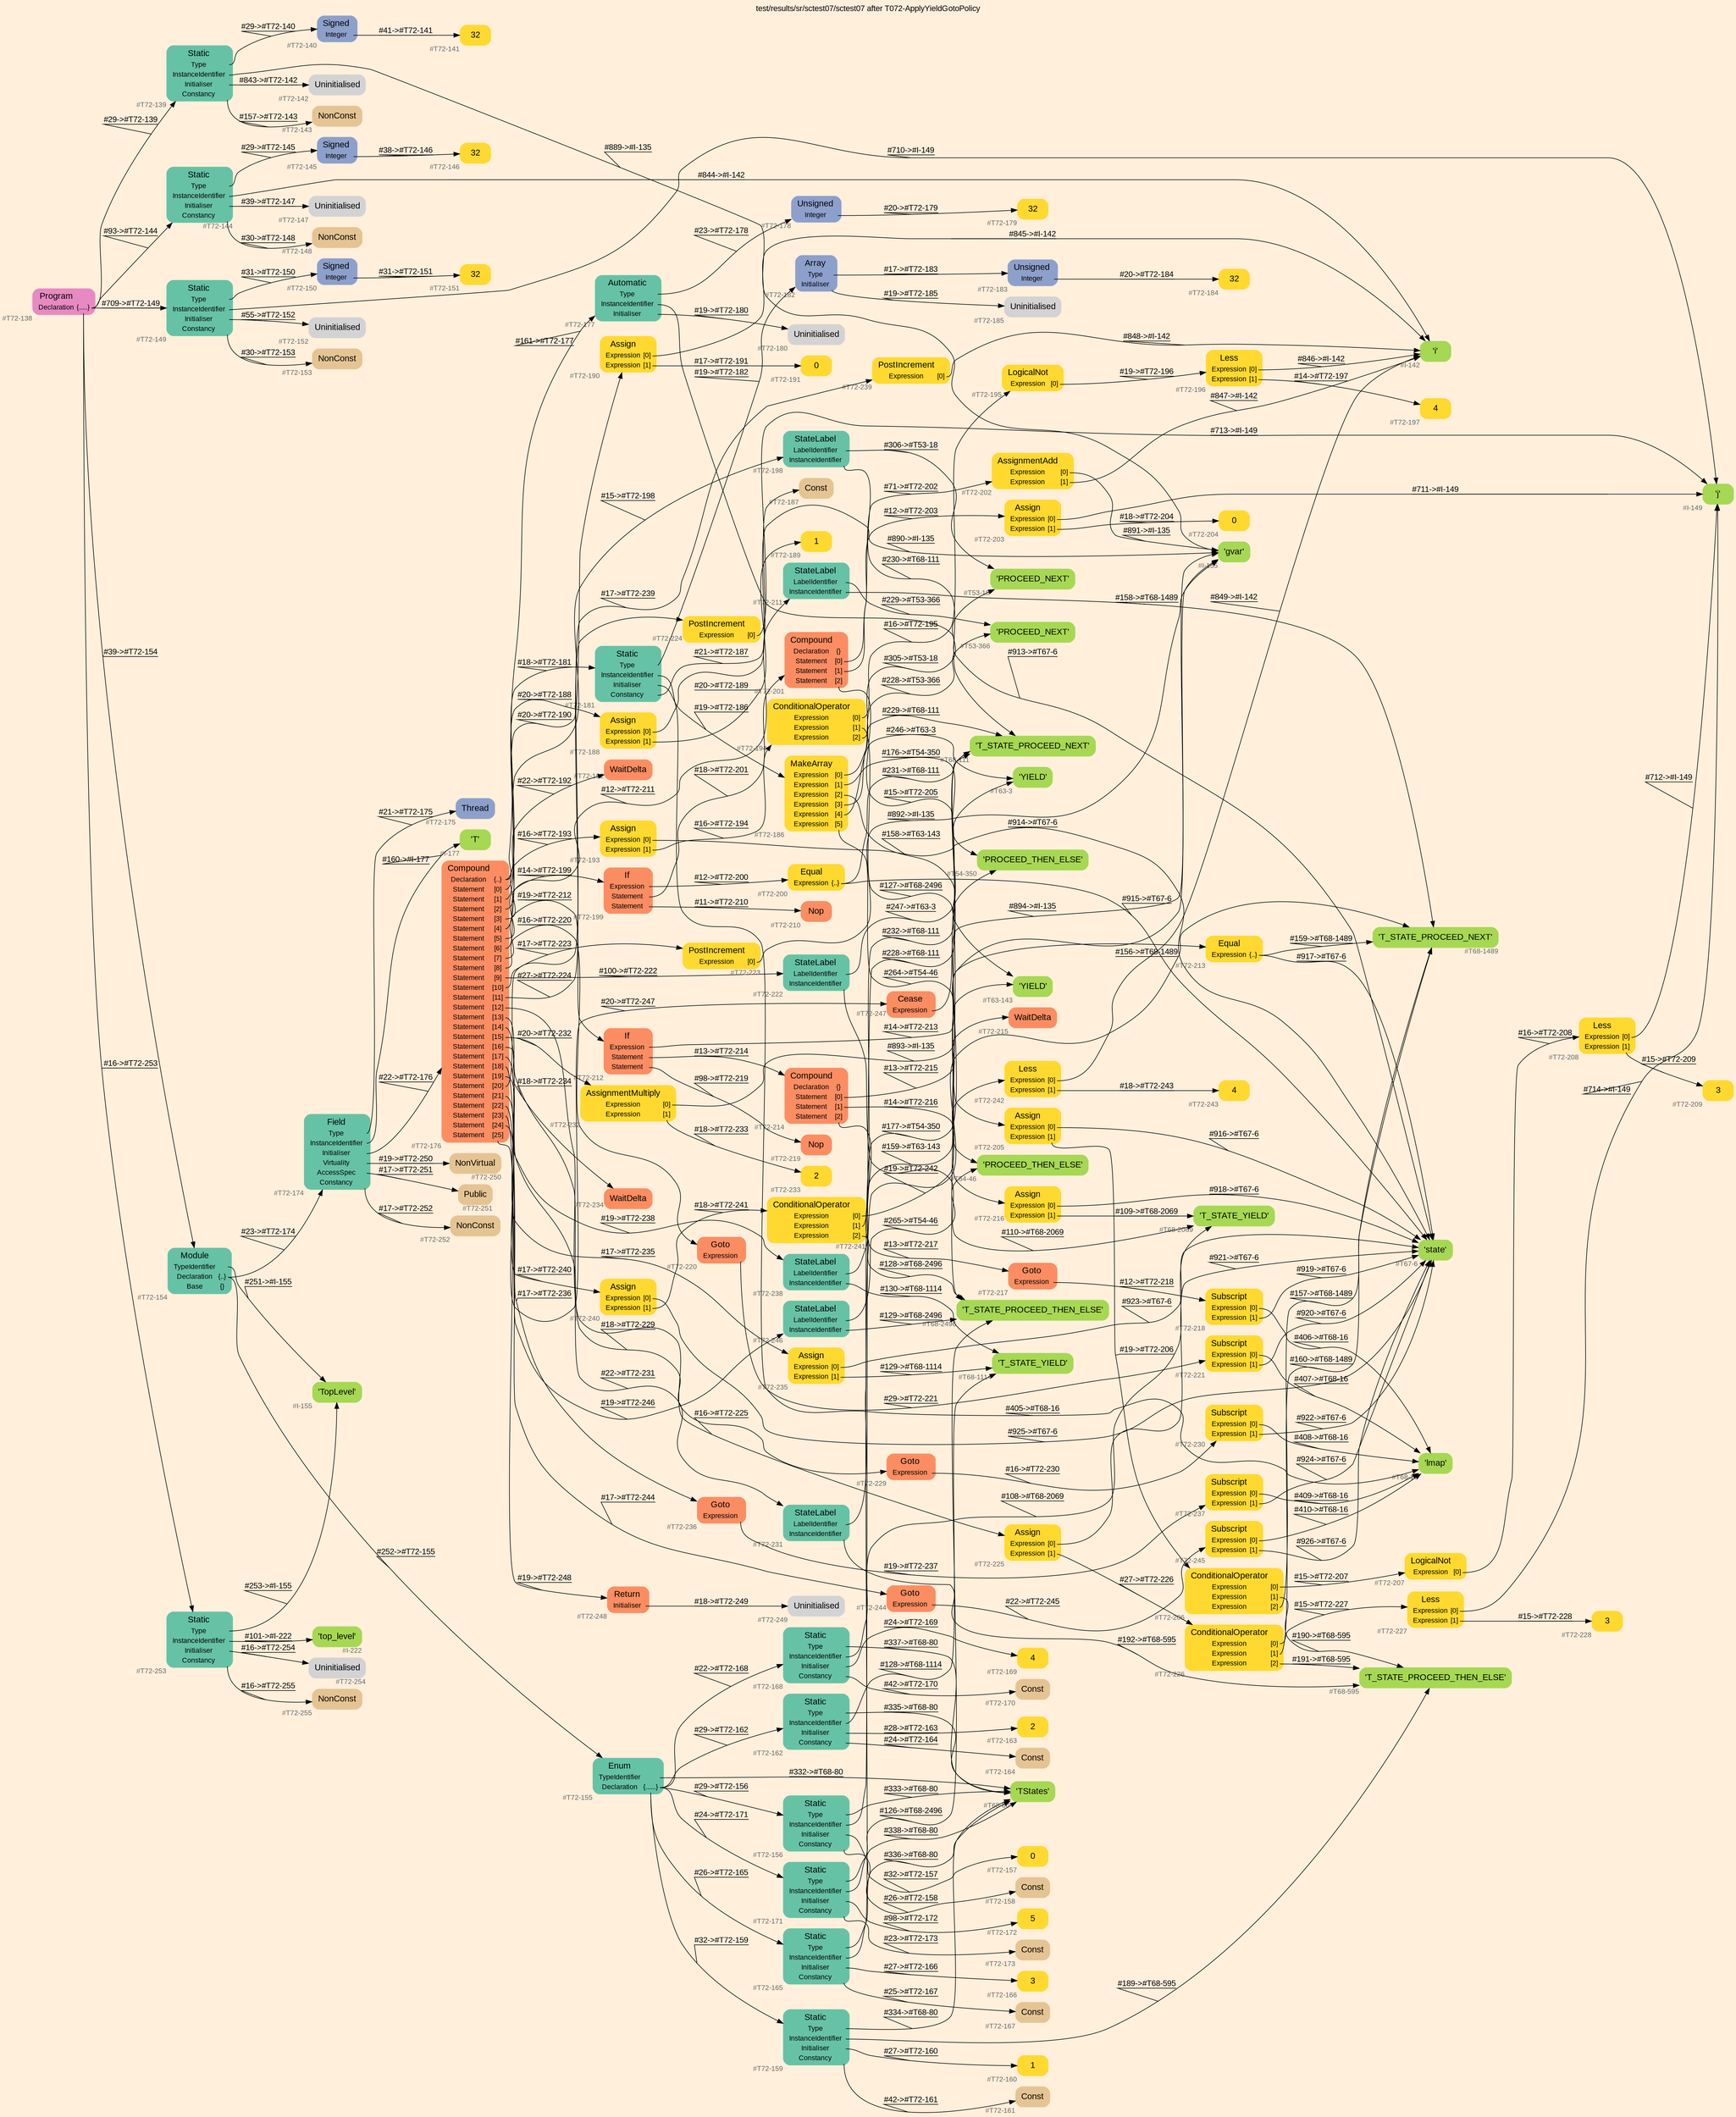 digraph "test/results/sr/sctest07/sctest07 after T072-ApplyYieldGotoPolicy" {
label = "test/results/sr/sctest07/sctest07 after T072-ApplyYieldGotoPolicy"
labelloc = t
graph [
    rankdir = "LR"
    ranksep = 0.3
    bgcolor = antiquewhite1
    color = black
    fontcolor = black
    fontname = "Arial"
];
node [
    fontname = "Arial"
];
edge [
    fontname = "Arial"
];

// -------------------- node figure --------------------
// -------- block #T72-138 ----------
"#T72-138" [
    fillcolor = "/set28/4"
    xlabel = "#T72-138"
    fontsize = "12"
    fontcolor = grey40
    shape = "plaintext"
    label = <<TABLE BORDER="0" CELLBORDER="0" CELLSPACING="0">
     <TR><TD><FONT COLOR="black" POINT-SIZE="15">Program</FONT></TD></TR>
     <TR><TD><FONT COLOR="black" POINT-SIZE="12">Declaration</FONT></TD><TD PORT="port0"><FONT COLOR="black" POINT-SIZE="12">{.....}</FONT></TD></TR>
    </TABLE>>
    style = "rounded,filled"
];

// -------- block #T72-139 ----------
"#T72-139" [
    fillcolor = "/set28/1"
    xlabel = "#T72-139"
    fontsize = "12"
    fontcolor = grey40
    shape = "plaintext"
    label = <<TABLE BORDER="0" CELLBORDER="0" CELLSPACING="0">
     <TR><TD><FONT COLOR="black" POINT-SIZE="15">Static</FONT></TD></TR>
     <TR><TD><FONT COLOR="black" POINT-SIZE="12">Type</FONT></TD><TD PORT="port0"></TD></TR>
     <TR><TD><FONT COLOR="black" POINT-SIZE="12">InstanceIdentifier</FONT></TD><TD PORT="port1"></TD></TR>
     <TR><TD><FONT COLOR="black" POINT-SIZE="12">Initialiser</FONT></TD><TD PORT="port2"></TD></TR>
     <TR><TD><FONT COLOR="black" POINT-SIZE="12">Constancy</FONT></TD><TD PORT="port3"></TD></TR>
    </TABLE>>
    style = "rounded,filled"
];

// -------- block #T72-140 ----------
"#T72-140" [
    fillcolor = "/set28/3"
    xlabel = "#T72-140"
    fontsize = "12"
    fontcolor = grey40
    shape = "plaintext"
    label = <<TABLE BORDER="0" CELLBORDER="0" CELLSPACING="0">
     <TR><TD><FONT COLOR="black" POINT-SIZE="15">Signed</FONT></TD></TR>
     <TR><TD><FONT COLOR="black" POINT-SIZE="12">Integer</FONT></TD><TD PORT="port0"></TD></TR>
    </TABLE>>
    style = "rounded,filled"
];

// -------- block #T72-141 ----------
"#T72-141" [
    fillcolor = "/set28/6"
    xlabel = "#T72-141"
    fontsize = "12"
    fontcolor = grey40
    shape = "plaintext"
    label = <<TABLE BORDER="0" CELLBORDER="0" CELLSPACING="0">
     <TR><TD><FONT COLOR="black" POINT-SIZE="15">32</FONT></TD></TR>
    </TABLE>>
    style = "rounded,filled"
];

// -------- block #I-135 ----------
"#I-135" [
    fillcolor = "/set28/5"
    xlabel = "#I-135"
    fontsize = "12"
    fontcolor = grey40
    shape = "plaintext"
    label = <<TABLE BORDER="0" CELLBORDER="0" CELLSPACING="0">
     <TR><TD><FONT COLOR="black" POINT-SIZE="15">'gvar'</FONT></TD></TR>
    </TABLE>>
    style = "rounded,filled"
];

// -------- block #T72-142 ----------
"#T72-142" [
    xlabel = "#T72-142"
    fontsize = "12"
    fontcolor = grey40
    shape = "plaintext"
    label = <<TABLE BORDER="0" CELLBORDER="0" CELLSPACING="0">
     <TR><TD><FONT COLOR="black" POINT-SIZE="15">Uninitialised</FONT></TD></TR>
    </TABLE>>
    style = "rounded,filled"
];

// -------- block #T72-143 ----------
"#T72-143" [
    fillcolor = "/set28/7"
    xlabel = "#T72-143"
    fontsize = "12"
    fontcolor = grey40
    shape = "plaintext"
    label = <<TABLE BORDER="0" CELLBORDER="0" CELLSPACING="0">
     <TR><TD><FONT COLOR="black" POINT-SIZE="15">NonConst</FONT></TD></TR>
    </TABLE>>
    style = "rounded,filled"
];

// -------- block #T72-144 ----------
"#T72-144" [
    fillcolor = "/set28/1"
    xlabel = "#T72-144"
    fontsize = "12"
    fontcolor = grey40
    shape = "plaintext"
    label = <<TABLE BORDER="0" CELLBORDER="0" CELLSPACING="0">
     <TR><TD><FONT COLOR="black" POINT-SIZE="15">Static</FONT></TD></TR>
     <TR><TD><FONT COLOR="black" POINT-SIZE="12">Type</FONT></TD><TD PORT="port0"></TD></TR>
     <TR><TD><FONT COLOR="black" POINT-SIZE="12">InstanceIdentifier</FONT></TD><TD PORT="port1"></TD></TR>
     <TR><TD><FONT COLOR="black" POINT-SIZE="12">Initialiser</FONT></TD><TD PORT="port2"></TD></TR>
     <TR><TD><FONT COLOR="black" POINT-SIZE="12">Constancy</FONT></TD><TD PORT="port3"></TD></TR>
    </TABLE>>
    style = "rounded,filled"
];

// -------- block #T72-145 ----------
"#T72-145" [
    fillcolor = "/set28/3"
    xlabel = "#T72-145"
    fontsize = "12"
    fontcolor = grey40
    shape = "plaintext"
    label = <<TABLE BORDER="0" CELLBORDER="0" CELLSPACING="0">
     <TR><TD><FONT COLOR="black" POINT-SIZE="15">Signed</FONT></TD></TR>
     <TR><TD><FONT COLOR="black" POINT-SIZE="12">Integer</FONT></TD><TD PORT="port0"></TD></TR>
    </TABLE>>
    style = "rounded,filled"
];

// -------- block #T72-146 ----------
"#T72-146" [
    fillcolor = "/set28/6"
    xlabel = "#T72-146"
    fontsize = "12"
    fontcolor = grey40
    shape = "plaintext"
    label = <<TABLE BORDER="0" CELLBORDER="0" CELLSPACING="0">
     <TR><TD><FONT COLOR="black" POINT-SIZE="15">32</FONT></TD></TR>
    </TABLE>>
    style = "rounded,filled"
];

// -------- block #I-142 ----------
"#I-142" [
    fillcolor = "/set28/5"
    xlabel = "#I-142"
    fontsize = "12"
    fontcolor = grey40
    shape = "plaintext"
    label = <<TABLE BORDER="0" CELLBORDER="0" CELLSPACING="0">
     <TR><TD><FONT COLOR="black" POINT-SIZE="15">'i'</FONT></TD></TR>
    </TABLE>>
    style = "rounded,filled"
];

// -------- block #T72-147 ----------
"#T72-147" [
    xlabel = "#T72-147"
    fontsize = "12"
    fontcolor = grey40
    shape = "plaintext"
    label = <<TABLE BORDER="0" CELLBORDER="0" CELLSPACING="0">
     <TR><TD><FONT COLOR="black" POINT-SIZE="15">Uninitialised</FONT></TD></TR>
    </TABLE>>
    style = "rounded,filled"
];

// -------- block #T72-148 ----------
"#T72-148" [
    fillcolor = "/set28/7"
    xlabel = "#T72-148"
    fontsize = "12"
    fontcolor = grey40
    shape = "plaintext"
    label = <<TABLE BORDER="0" CELLBORDER="0" CELLSPACING="0">
     <TR><TD><FONT COLOR="black" POINT-SIZE="15">NonConst</FONT></TD></TR>
    </TABLE>>
    style = "rounded,filled"
];

// -------- block #T72-149 ----------
"#T72-149" [
    fillcolor = "/set28/1"
    xlabel = "#T72-149"
    fontsize = "12"
    fontcolor = grey40
    shape = "plaintext"
    label = <<TABLE BORDER="0" CELLBORDER="0" CELLSPACING="0">
     <TR><TD><FONT COLOR="black" POINT-SIZE="15">Static</FONT></TD></TR>
     <TR><TD><FONT COLOR="black" POINT-SIZE="12">Type</FONT></TD><TD PORT="port0"></TD></TR>
     <TR><TD><FONT COLOR="black" POINT-SIZE="12">InstanceIdentifier</FONT></TD><TD PORT="port1"></TD></TR>
     <TR><TD><FONT COLOR="black" POINT-SIZE="12">Initialiser</FONT></TD><TD PORT="port2"></TD></TR>
     <TR><TD><FONT COLOR="black" POINT-SIZE="12">Constancy</FONT></TD><TD PORT="port3"></TD></TR>
    </TABLE>>
    style = "rounded,filled"
];

// -------- block #T72-150 ----------
"#T72-150" [
    fillcolor = "/set28/3"
    xlabel = "#T72-150"
    fontsize = "12"
    fontcolor = grey40
    shape = "plaintext"
    label = <<TABLE BORDER="0" CELLBORDER="0" CELLSPACING="0">
     <TR><TD><FONT COLOR="black" POINT-SIZE="15">Signed</FONT></TD></TR>
     <TR><TD><FONT COLOR="black" POINT-SIZE="12">Integer</FONT></TD><TD PORT="port0"></TD></TR>
    </TABLE>>
    style = "rounded,filled"
];

// -------- block #T72-151 ----------
"#T72-151" [
    fillcolor = "/set28/6"
    xlabel = "#T72-151"
    fontsize = "12"
    fontcolor = grey40
    shape = "plaintext"
    label = <<TABLE BORDER="0" CELLBORDER="0" CELLSPACING="0">
     <TR><TD><FONT COLOR="black" POINT-SIZE="15">32</FONT></TD></TR>
    </TABLE>>
    style = "rounded,filled"
];

// -------- block #I-149 ----------
"#I-149" [
    fillcolor = "/set28/5"
    xlabel = "#I-149"
    fontsize = "12"
    fontcolor = grey40
    shape = "plaintext"
    label = <<TABLE BORDER="0" CELLBORDER="0" CELLSPACING="0">
     <TR><TD><FONT COLOR="black" POINT-SIZE="15">'j'</FONT></TD></TR>
    </TABLE>>
    style = "rounded,filled"
];

// -------- block #T72-152 ----------
"#T72-152" [
    xlabel = "#T72-152"
    fontsize = "12"
    fontcolor = grey40
    shape = "plaintext"
    label = <<TABLE BORDER="0" CELLBORDER="0" CELLSPACING="0">
     <TR><TD><FONT COLOR="black" POINT-SIZE="15">Uninitialised</FONT></TD></TR>
    </TABLE>>
    style = "rounded,filled"
];

// -------- block #T72-153 ----------
"#T72-153" [
    fillcolor = "/set28/7"
    xlabel = "#T72-153"
    fontsize = "12"
    fontcolor = grey40
    shape = "plaintext"
    label = <<TABLE BORDER="0" CELLBORDER="0" CELLSPACING="0">
     <TR><TD><FONT COLOR="black" POINT-SIZE="15">NonConst</FONT></TD></TR>
    </TABLE>>
    style = "rounded,filled"
];

// -------- block #T72-154 ----------
"#T72-154" [
    fillcolor = "/set28/1"
    xlabel = "#T72-154"
    fontsize = "12"
    fontcolor = grey40
    shape = "plaintext"
    label = <<TABLE BORDER="0" CELLBORDER="0" CELLSPACING="0">
     <TR><TD><FONT COLOR="black" POINT-SIZE="15">Module</FONT></TD></TR>
     <TR><TD><FONT COLOR="black" POINT-SIZE="12">TypeIdentifier</FONT></TD><TD PORT="port0"></TD></TR>
     <TR><TD><FONT COLOR="black" POINT-SIZE="12">Declaration</FONT></TD><TD PORT="port1"><FONT COLOR="black" POINT-SIZE="12">{..}</FONT></TD></TR>
     <TR><TD><FONT COLOR="black" POINT-SIZE="12">Base</FONT></TD><TD PORT="port2"><FONT COLOR="black" POINT-SIZE="12">{}</FONT></TD></TR>
    </TABLE>>
    style = "rounded,filled"
];

// -------- block #I-155 ----------
"#I-155" [
    fillcolor = "/set28/5"
    xlabel = "#I-155"
    fontsize = "12"
    fontcolor = grey40
    shape = "plaintext"
    label = <<TABLE BORDER="0" CELLBORDER="0" CELLSPACING="0">
     <TR><TD><FONT COLOR="black" POINT-SIZE="15">'TopLevel'</FONT></TD></TR>
    </TABLE>>
    style = "rounded,filled"
];

// -------- block #T72-155 ----------
"#T72-155" [
    fillcolor = "/set28/1"
    xlabel = "#T72-155"
    fontsize = "12"
    fontcolor = grey40
    shape = "plaintext"
    label = <<TABLE BORDER="0" CELLBORDER="0" CELLSPACING="0">
     <TR><TD><FONT COLOR="black" POINT-SIZE="15">Enum</FONT></TD></TR>
     <TR><TD><FONT COLOR="black" POINT-SIZE="12">TypeIdentifier</FONT></TD><TD PORT="port0"></TD></TR>
     <TR><TD><FONT COLOR="black" POINT-SIZE="12">Declaration</FONT></TD><TD PORT="port1"><FONT COLOR="black" POINT-SIZE="12">{......}</FONT></TD></TR>
    </TABLE>>
    style = "rounded,filled"
];

// -------- block #T68-80 ----------
"#T68-80" [
    fillcolor = "/set28/5"
    xlabel = "#T68-80"
    fontsize = "12"
    fontcolor = grey40
    shape = "plaintext"
    label = <<TABLE BORDER="0" CELLBORDER="0" CELLSPACING="0">
     <TR><TD><FONT COLOR="black" POINT-SIZE="15">'TStates'</FONT></TD></TR>
    </TABLE>>
    style = "rounded,filled"
];

// -------- block #T72-156 ----------
"#T72-156" [
    fillcolor = "/set28/1"
    xlabel = "#T72-156"
    fontsize = "12"
    fontcolor = grey40
    shape = "plaintext"
    label = <<TABLE BORDER="0" CELLBORDER="0" CELLSPACING="0">
     <TR><TD><FONT COLOR="black" POINT-SIZE="15">Static</FONT></TD></TR>
     <TR><TD><FONT COLOR="black" POINT-SIZE="12">Type</FONT></TD><TD PORT="port0"></TD></TR>
     <TR><TD><FONT COLOR="black" POINT-SIZE="12">InstanceIdentifier</FONT></TD><TD PORT="port1"></TD></TR>
     <TR><TD><FONT COLOR="black" POINT-SIZE="12">Initialiser</FONT></TD><TD PORT="port2"></TD></TR>
     <TR><TD><FONT COLOR="black" POINT-SIZE="12">Constancy</FONT></TD><TD PORT="port3"></TD></TR>
    </TABLE>>
    style = "rounded,filled"
];

// -------- block #T68-111 ----------
"#T68-111" [
    fillcolor = "/set28/5"
    xlabel = "#T68-111"
    fontsize = "12"
    fontcolor = grey40
    shape = "plaintext"
    label = <<TABLE BORDER="0" CELLBORDER="0" CELLSPACING="0">
     <TR><TD><FONT COLOR="black" POINT-SIZE="15">'T_STATE_PROCEED_NEXT'</FONT></TD></TR>
    </TABLE>>
    style = "rounded,filled"
];

// -------- block #T72-157 ----------
"#T72-157" [
    fillcolor = "/set28/6"
    xlabel = "#T72-157"
    fontsize = "12"
    fontcolor = grey40
    shape = "plaintext"
    label = <<TABLE BORDER="0" CELLBORDER="0" CELLSPACING="0">
     <TR><TD><FONT COLOR="black" POINT-SIZE="15">0</FONT></TD></TR>
    </TABLE>>
    style = "rounded,filled"
];

// -------- block #T72-158 ----------
"#T72-158" [
    fillcolor = "/set28/7"
    xlabel = "#T72-158"
    fontsize = "12"
    fontcolor = grey40
    shape = "plaintext"
    label = <<TABLE BORDER="0" CELLBORDER="0" CELLSPACING="0">
     <TR><TD><FONT COLOR="black" POINT-SIZE="15">Const</FONT></TD></TR>
    </TABLE>>
    style = "rounded,filled"
];

// -------- block #T72-159 ----------
"#T72-159" [
    fillcolor = "/set28/1"
    xlabel = "#T72-159"
    fontsize = "12"
    fontcolor = grey40
    shape = "plaintext"
    label = <<TABLE BORDER="0" CELLBORDER="0" CELLSPACING="0">
     <TR><TD><FONT COLOR="black" POINT-SIZE="15">Static</FONT></TD></TR>
     <TR><TD><FONT COLOR="black" POINT-SIZE="12">Type</FONT></TD><TD PORT="port0"></TD></TR>
     <TR><TD><FONT COLOR="black" POINT-SIZE="12">InstanceIdentifier</FONT></TD><TD PORT="port1"></TD></TR>
     <TR><TD><FONT COLOR="black" POINT-SIZE="12">Initialiser</FONT></TD><TD PORT="port2"></TD></TR>
     <TR><TD><FONT COLOR="black" POINT-SIZE="12">Constancy</FONT></TD><TD PORT="port3"></TD></TR>
    </TABLE>>
    style = "rounded,filled"
];

// -------- block #T68-595 ----------
"#T68-595" [
    fillcolor = "/set28/5"
    xlabel = "#T68-595"
    fontsize = "12"
    fontcolor = grey40
    shape = "plaintext"
    label = <<TABLE BORDER="0" CELLBORDER="0" CELLSPACING="0">
     <TR><TD><FONT COLOR="black" POINT-SIZE="15">'T_STATE_PROCEED_THEN_ELSE'</FONT></TD></TR>
    </TABLE>>
    style = "rounded,filled"
];

// -------- block #T72-160 ----------
"#T72-160" [
    fillcolor = "/set28/6"
    xlabel = "#T72-160"
    fontsize = "12"
    fontcolor = grey40
    shape = "plaintext"
    label = <<TABLE BORDER="0" CELLBORDER="0" CELLSPACING="0">
     <TR><TD><FONT COLOR="black" POINT-SIZE="15">1</FONT></TD></TR>
    </TABLE>>
    style = "rounded,filled"
];

// -------- block #T72-161 ----------
"#T72-161" [
    fillcolor = "/set28/7"
    xlabel = "#T72-161"
    fontsize = "12"
    fontcolor = grey40
    shape = "plaintext"
    label = <<TABLE BORDER="0" CELLBORDER="0" CELLSPACING="0">
     <TR><TD><FONT COLOR="black" POINT-SIZE="15">Const</FONT></TD></TR>
    </TABLE>>
    style = "rounded,filled"
];

// -------- block #T72-162 ----------
"#T72-162" [
    fillcolor = "/set28/1"
    xlabel = "#T72-162"
    fontsize = "12"
    fontcolor = grey40
    shape = "plaintext"
    label = <<TABLE BORDER="0" CELLBORDER="0" CELLSPACING="0">
     <TR><TD><FONT COLOR="black" POINT-SIZE="15">Static</FONT></TD></TR>
     <TR><TD><FONT COLOR="black" POINT-SIZE="12">Type</FONT></TD><TD PORT="port0"></TD></TR>
     <TR><TD><FONT COLOR="black" POINT-SIZE="12">InstanceIdentifier</FONT></TD><TD PORT="port1"></TD></TR>
     <TR><TD><FONT COLOR="black" POINT-SIZE="12">Initialiser</FONT></TD><TD PORT="port2"></TD></TR>
     <TR><TD><FONT COLOR="black" POINT-SIZE="12">Constancy</FONT></TD><TD PORT="port3"></TD></TR>
    </TABLE>>
    style = "rounded,filled"
];

// -------- block #T68-1114 ----------
"#T68-1114" [
    fillcolor = "/set28/5"
    xlabel = "#T68-1114"
    fontsize = "12"
    fontcolor = grey40
    shape = "plaintext"
    label = <<TABLE BORDER="0" CELLBORDER="0" CELLSPACING="0">
     <TR><TD><FONT COLOR="black" POINT-SIZE="15">'T_STATE_YIELD'</FONT></TD></TR>
    </TABLE>>
    style = "rounded,filled"
];

// -------- block #T72-163 ----------
"#T72-163" [
    fillcolor = "/set28/6"
    xlabel = "#T72-163"
    fontsize = "12"
    fontcolor = grey40
    shape = "plaintext"
    label = <<TABLE BORDER="0" CELLBORDER="0" CELLSPACING="0">
     <TR><TD><FONT COLOR="black" POINT-SIZE="15">2</FONT></TD></TR>
    </TABLE>>
    style = "rounded,filled"
];

// -------- block #T72-164 ----------
"#T72-164" [
    fillcolor = "/set28/7"
    xlabel = "#T72-164"
    fontsize = "12"
    fontcolor = grey40
    shape = "plaintext"
    label = <<TABLE BORDER="0" CELLBORDER="0" CELLSPACING="0">
     <TR><TD><FONT COLOR="black" POINT-SIZE="15">Const</FONT></TD></TR>
    </TABLE>>
    style = "rounded,filled"
];

// -------- block #T72-165 ----------
"#T72-165" [
    fillcolor = "/set28/1"
    xlabel = "#T72-165"
    fontsize = "12"
    fontcolor = grey40
    shape = "plaintext"
    label = <<TABLE BORDER="0" CELLBORDER="0" CELLSPACING="0">
     <TR><TD><FONT COLOR="black" POINT-SIZE="15">Static</FONT></TD></TR>
     <TR><TD><FONT COLOR="black" POINT-SIZE="12">Type</FONT></TD><TD PORT="port0"></TD></TR>
     <TR><TD><FONT COLOR="black" POINT-SIZE="12">InstanceIdentifier</FONT></TD><TD PORT="port1"></TD></TR>
     <TR><TD><FONT COLOR="black" POINT-SIZE="12">Initialiser</FONT></TD><TD PORT="port2"></TD></TR>
     <TR><TD><FONT COLOR="black" POINT-SIZE="12">Constancy</FONT></TD><TD PORT="port3"></TD></TR>
    </TABLE>>
    style = "rounded,filled"
];

// -------- block #T68-1489 ----------
"#T68-1489" [
    fillcolor = "/set28/5"
    xlabel = "#T68-1489"
    fontsize = "12"
    fontcolor = grey40
    shape = "plaintext"
    label = <<TABLE BORDER="0" CELLBORDER="0" CELLSPACING="0">
     <TR><TD><FONT COLOR="black" POINT-SIZE="15">'T_STATE_PROCEED_NEXT'</FONT></TD></TR>
    </TABLE>>
    style = "rounded,filled"
];

// -------- block #T72-166 ----------
"#T72-166" [
    fillcolor = "/set28/6"
    xlabel = "#T72-166"
    fontsize = "12"
    fontcolor = grey40
    shape = "plaintext"
    label = <<TABLE BORDER="0" CELLBORDER="0" CELLSPACING="0">
     <TR><TD><FONT COLOR="black" POINT-SIZE="15">3</FONT></TD></TR>
    </TABLE>>
    style = "rounded,filled"
];

// -------- block #T72-167 ----------
"#T72-167" [
    fillcolor = "/set28/7"
    xlabel = "#T72-167"
    fontsize = "12"
    fontcolor = grey40
    shape = "plaintext"
    label = <<TABLE BORDER="0" CELLBORDER="0" CELLSPACING="0">
     <TR><TD><FONT COLOR="black" POINT-SIZE="15">Const</FONT></TD></TR>
    </TABLE>>
    style = "rounded,filled"
];

// -------- block #T72-168 ----------
"#T72-168" [
    fillcolor = "/set28/1"
    xlabel = "#T72-168"
    fontsize = "12"
    fontcolor = grey40
    shape = "plaintext"
    label = <<TABLE BORDER="0" CELLBORDER="0" CELLSPACING="0">
     <TR><TD><FONT COLOR="black" POINT-SIZE="15">Static</FONT></TD></TR>
     <TR><TD><FONT COLOR="black" POINT-SIZE="12">Type</FONT></TD><TD PORT="port0"></TD></TR>
     <TR><TD><FONT COLOR="black" POINT-SIZE="12">InstanceIdentifier</FONT></TD><TD PORT="port1"></TD></TR>
     <TR><TD><FONT COLOR="black" POINT-SIZE="12">Initialiser</FONT></TD><TD PORT="port2"></TD></TR>
     <TR><TD><FONT COLOR="black" POINT-SIZE="12">Constancy</FONT></TD><TD PORT="port3"></TD></TR>
    </TABLE>>
    style = "rounded,filled"
];

// -------- block #T68-2069 ----------
"#T68-2069" [
    fillcolor = "/set28/5"
    xlabel = "#T68-2069"
    fontsize = "12"
    fontcolor = grey40
    shape = "plaintext"
    label = <<TABLE BORDER="0" CELLBORDER="0" CELLSPACING="0">
     <TR><TD><FONT COLOR="black" POINT-SIZE="15">'T_STATE_YIELD'</FONT></TD></TR>
    </TABLE>>
    style = "rounded,filled"
];

// -------- block #T72-169 ----------
"#T72-169" [
    fillcolor = "/set28/6"
    xlabel = "#T72-169"
    fontsize = "12"
    fontcolor = grey40
    shape = "plaintext"
    label = <<TABLE BORDER="0" CELLBORDER="0" CELLSPACING="0">
     <TR><TD><FONT COLOR="black" POINT-SIZE="15">4</FONT></TD></TR>
    </TABLE>>
    style = "rounded,filled"
];

// -------- block #T72-170 ----------
"#T72-170" [
    fillcolor = "/set28/7"
    xlabel = "#T72-170"
    fontsize = "12"
    fontcolor = grey40
    shape = "plaintext"
    label = <<TABLE BORDER="0" CELLBORDER="0" CELLSPACING="0">
     <TR><TD><FONT COLOR="black" POINT-SIZE="15">Const</FONT></TD></TR>
    </TABLE>>
    style = "rounded,filled"
];

// -------- block #T72-171 ----------
"#T72-171" [
    fillcolor = "/set28/1"
    xlabel = "#T72-171"
    fontsize = "12"
    fontcolor = grey40
    shape = "plaintext"
    label = <<TABLE BORDER="0" CELLBORDER="0" CELLSPACING="0">
     <TR><TD><FONT COLOR="black" POINT-SIZE="15">Static</FONT></TD></TR>
     <TR><TD><FONT COLOR="black" POINT-SIZE="12">Type</FONT></TD><TD PORT="port0"></TD></TR>
     <TR><TD><FONT COLOR="black" POINT-SIZE="12">InstanceIdentifier</FONT></TD><TD PORT="port1"></TD></TR>
     <TR><TD><FONT COLOR="black" POINT-SIZE="12">Initialiser</FONT></TD><TD PORT="port2"></TD></TR>
     <TR><TD><FONT COLOR="black" POINT-SIZE="12">Constancy</FONT></TD><TD PORT="port3"></TD></TR>
    </TABLE>>
    style = "rounded,filled"
];

// -------- block #T68-2496 ----------
"#T68-2496" [
    fillcolor = "/set28/5"
    xlabel = "#T68-2496"
    fontsize = "12"
    fontcolor = grey40
    shape = "plaintext"
    label = <<TABLE BORDER="0" CELLBORDER="0" CELLSPACING="0">
     <TR><TD><FONT COLOR="black" POINT-SIZE="15">'T_STATE_PROCEED_THEN_ELSE'</FONT></TD></TR>
    </TABLE>>
    style = "rounded,filled"
];

// -------- block #T72-172 ----------
"#T72-172" [
    fillcolor = "/set28/6"
    xlabel = "#T72-172"
    fontsize = "12"
    fontcolor = grey40
    shape = "plaintext"
    label = <<TABLE BORDER="0" CELLBORDER="0" CELLSPACING="0">
     <TR><TD><FONT COLOR="black" POINT-SIZE="15">5</FONT></TD></TR>
    </TABLE>>
    style = "rounded,filled"
];

// -------- block #T72-173 ----------
"#T72-173" [
    fillcolor = "/set28/7"
    xlabel = "#T72-173"
    fontsize = "12"
    fontcolor = grey40
    shape = "plaintext"
    label = <<TABLE BORDER="0" CELLBORDER="0" CELLSPACING="0">
     <TR><TD><FONT COLOR="black" POINT-SIZE="15">Const</FONT></TD></TR>
    </TABLE>>
    style = "rounded,filled"
];

// -------- block #T72-174 ----------
"#T72-174" [
    fillcolor = "/set28/1"
    xlabel = "#T72-174"
    fontsize = "12"
    fontcolor = grey40
    shape = "plaintext"
    label = <<TABLE BORDER="0" CELLBORDER="0" CELLSPACING="0">
     <TR><TD><FONT COLOR="black" POINT-SIZE="15">Field</FONT></TD></TR>
     <TR><TD><FONT COLOR="black" POINT-SIZE="12">Type</FONT></TD><TD PORT="port0"></TD></TR>
     <TR><TD><FONT COLOR="black" POINT-SIZE="12">InstanceIdentifier</FONT></TD><TD PORT="port1"></TD></TR>
     <TR><TD><FONT COLOR="black" POINT-SIZE="12">Initialiser</FONT></TD><TD PORT="port2"></TD></TR>
     <TR><TD><FONT COLOR="black" POINT-SIZE="12">Virtuality</FONT></TD><TD PORT="port3"></TD></TR>
     <TR><TD><FONT COLOR="black" POINT-SIZE="12">AccessSpec</FONT></TD><TD PORT="port4"></TD></TR>
     <TR><TD><FONT COLOR="black" POINT-SIZE="12">Constancy</FONT></TD><TD PORT="port5"></TD></TR>
    </TABLE>>
    style = "rounded,filled"
];

// -------- block #T72-175 ----------
"#T72-175" [
    fillcolor = "/set28/3"
    xlabel = "#T72-175"
    fontsize = "12"
    fontcolor = grey40
    shape = "plaintext"
    label = <<TABLE BORDER="0" CELLBORDER="0" CELLSPACING="0">
     <TR><TD><FONT COLOR="black" POINT-SIZE="15">Thread</FONT></TD></TR>
    </TABLE>>
    style = "rounded,filled"
];

// -------- block #I-177 ----------
"#I-177" [
    fillcolor = "/set28/5"
    xlabel = "#I-177"
    fontsize = "12"
    fontcolor = grey40
    shape = "plaintext"
    label = <<TABLE BORDER="0" CELLBORDER="0" CELLSPACING="0">
     <TR><TD><FONT COLOR="black" POINT-SIZE="15">'T'</FONT></TD></TR>
    </TABLE>>
    style = "rounded,filled"
];

// -------- block #T72-176 ----------
"#T72-176" [
    fillcolor = "/set28/2"
    xlabel = "#T72-176"
    fontsize = "12"
    fontcolor = grey40
    shape = "plaintext"
    label = <<TABLE BORDER="0" CELLBORDER="0" CELLSPACING="0">
     <TR><TD><FONT COLOR="black" POINT-SIZE="15">Compound</FONT></TD></TR>
     <TR><TD><FONT COLOR="black" POINT-SIZE="12">Declaration</FONT></TD><TD PORT="port0"><FONT COLOR="black" POINT-SIZE="12">{..}</FONT></TD></TR>
     <TR><TD><FONT COLOR="black" POINT-SIZE="12">Statement</FONT></TD><TD PORT="port1"><FONT COLOR="black" POINT-SIZE="12">[0]</FONT></TD></TR>
     <TR><TD><FONT COLOR="black" POINT-SIZE="12">Statement</FONT></TD><TD PORT="port2"><FONT COLOR="black" POINT-SIZE="12">[1]</FONT></TD></TR>
     <TR><TD><FONT COLOR="black" POINT-SIZE="12">Statement</FONT></TD><TD PORT="port3"><FONT COLOR="black" POINT-SIZE="12">[2]</FONT></TD></TR>
     <TR><TD><FONT COLOR="black" POINT-SIZE="12">Statement</FONT></TD><TD PORT="port4"><FONT COLOR="black" POINT-SIZE="12">[3]</FONT></TD></TR>
     <TR><TD><FONT COLOR="black" POINT-SIZE="12">Statement</FONT></TD><TD PORT="port5"><FONT COLOR="black" POINT-SIZE="12">[4]</FONT></TD></TR>
     <TR><TD><FONT COLOR="black" POINT-SIZE="12">Statement</FONT></TD><TD PORT="port6"><FONT COLOR="black" POINT-SIZE="12">[5]</FONT></TD></TR>
     <TR><TD><FONT COLOR="black" POINT-SIZE="12">Statement</FONT></TD><TD PORT="port7"><FONT COLOR="black" POINT-SIZE="12">[6]</FONT></TD></TR>
     <TR><TD><FONT COLOR="black" POINT-SIZE="12">Statement</FONT></TD><TD PORT="port8"><FONT COLOR="black" POINT-SIZE="12">[7]</FONT></TD></TR>
     <TR><TD><FONT COLOR="black" POINT-SIZE="12">Statement</FONT></TD><TD PORT="port9"><FONT COLOR="black" POINT-SIZE="12">[8]</FONT></TD></TR>
     <TR><TD><FONT COLOR="black" POINT-SIZE="12">Statement</FONT></TD><TD PORT="port10"><FONT COLOR="black" POINT-SIZE="12">[9]</FONT></TD></TR>
     <TR><TD><FONT COLOR="black" POINT-SIZE="12">Statement</FONT></TD><TD PORT="port11"><FONT COLOR="black" POINT-SIZE="12">[10]</FONT></TD></TR>
     <TR><TD><FONT COLOR="black" POINT-SIZE="12">Statement</FONT></TD><TD PORT="port12"><FONT COLOR="black" POINT-SIZE="12">[11]</FONT></TD></TR>
     <TR><TD><FONT COLOR="black" POINT-SIZE="12">Statement</FONT></TD><TD PORT="port13"><FONT COLOR="black" POINT-SIZE="12">[12]</FONT></TD></TR>
     <TR><TD><FONT COLOR="black" POINT-SIZE="12">Statement</FONT></TD><TD PORT="port14"><FONT COLOR="black" POINT-SIZE="12">[13]</FONT></TD></TR>
     <TR><TD><FONT COLOR="black" POINT-SIZE="12">Statement</FONT></TD><TD PORT="port15"><FONT COLOR="black" POINT-SIZE="12">[14]</FONT></TD></TR>
     <TR><TD><FONT COLOR="black" POINT-SIZE="12">Statement</FONT></TD><TD PORT="port16"><FONT COLOR="black" POINT-SIZE="12">[15]</FONT></TD></TR>
     <TR><TD><FONT COLOR="black" POINT-SIZE="12">Statement</FONT></TD><TD PORT="port17"><FONT COLOR="black" POINT-SIZE="12">[16]</FONT></TD></TR>
     <TR><TD><FONT COLOR="black" POINT-SIZE="12">Statement</FONT></TD><TD PORT="port18"><FONT COLOR="black" POINT-SIZE="12">[17]</FONT></TD></TR>
     <TR><TD><FONT COLOR="black" POINT-SIZE="12">Statement</FONT></TD><TD PORT="port19"><FONT COLOR="black" POINT-SIZE="12">[18]</FONT></TD></TR>
     <TR><TD><FONT COLOR="black" POINT-SIZE="12">Statement</FONT></TD><TD PORT="port20"><FONT COLOR="black" POINT-SIZE="12">[19]</FONT></TD></TR>
     <TR><TD><FONT COLOR="black" POINT-SIZE="12">Statement</FONT></TD><TD PORT="port21"><FONT COLOR="black" POINT-SIZE="12">[20]</FONT></TD></TR>
     <TR><TD><FONT COLOR="black" POINT-SIZE="12">Statement</FONT></TD><TD PORT="port22"><FONT COLOR="black" POINT-SIZE="12">[21]</FONT></TD></TR>
     <TR><TD><FONT COLOR="black" POINT-SIZE="12">Statement</FONT></TD><TD PORT="port23"><FONT COLOR="black" POINT-SIZE="12">[22]</FONT></TD></TR>
     <TR><TD><FONT COLOR="black" POINT-SIZE="12">Statement</FONT></TD><TD PORT="port24"><FONT COLOR="black" POINT-SIZE="12">[23]</FONT></TD></TR>
     <TR><TD><FONT COLOR="black" POINT-SIZE="12">Statement</FONT></TD><TD PORT="port25"><FONT COLOR="black" POINT-SIZE="12">[24]</FONT></TD></TR>
     <TR><TD><FONT COLOR="black" POINT-SIZE="12">Statement</FONT></TD><TD PORT="port26"><FONT COLOR="black" POINT-SIZE="12">[25]</FONT></TD></TR>
    </TABLE>>
    style = "rounded,filled"
];

// -------- block #T72-177 ----------
"#T72-177" [
    fillcolor = "/set28/1"
    xlabel = "#T72-177"
    fontsize = "12"
    fontcolor = grey40
    shape = "plaintext"
    label = <<TABLE BORDER="0" CELLBORDER="0" CELLSPACING="0">
     <TR><TD><FONT COLOR="black" POINT-SIZE="15">Automatic</FONT></TD></TR>
     <TR><TD><FONT COLOR="black" POINT-SIZE="12">Type</FONT></TD><TD PORT="port0"></TD></TR>
     <TR><TD><FONT COLOR="black" POINT-SIZE="12">InstanceIdentifier</FONT></TD><TD PORT="port1"></TD></TR>
     <TR><TD><FONT COLOR="black" POINT-SIZE="12">Initialiser</FONT></TD><TD PORT="port2"></TD></TR>
    </TABLE>>
    style = "rounded,filled"
];

// -------- block #T72-178 ----------
"#T72-178" [
    fillcolor = "/set28/3"
    xlabel = "#T72-178"
    fontsize = "12"
    fontcolor = grey40
    shape = "plaintext"
    label = <<TABLE BORDER="0" CELLBORDER="0" CELLSPACING="0">
     <TR><TD><FONT COLOR="black" POINT-SIZE="15">Unsigned</FONT></TD></TR>
     <TR><TD><FONT COLOR="black" POINT-SIZE="12">Integer</FONT></TD><TD PORT="port0"></TD></TR>
    </TABLE>>
    style = "rounded,filled"
];

// -------- block #T72-179 ----------
"#T72-179" [
    fillcolor = "/set28/6"
    xlabel = "#T72-179"
    fontsize = "12"
    fontcolor = grey40
    shape = "plaintext"
    label = <<TABLE BORDER="0" CELLBORDER="0" CELLSPACING="0">
     <TR><TD><FONT COLOR="black" POINT-SIZE="15">32</FONT></TD></TR>
    </TABLE>>
    style = "rounded,filled"
];

// -------- block #T67-6 ----------
"#T67-6" [
    fillcolor = "/set28/5"
    xlabel = "#T67-6"
    fontsize = "12"
    fontcolor = grey40
    shape = "plaintext"
    label = <<TABLE BORDER="0" CELLBORDER="0" CELLSPACING="0">
     <TR><TD><FONT COLOR="black" POINT-SIZE="15">'state'</FONT></TD></TR>
    </TABLE>>
    style = "rounded,filled"
];

// -------- block #T72-180 ----------
"#T72-180" [
    xlabel = "#T72-180"
    fontsize = "12"
    fontcolor = grey40
    shape = "plaintext"
    label = <<TABLE BORDER="0" CELLBORDER="0" CELLSPACING="0">
     <TR><TD><FONT COLOR="black" POINT-SIZE="15">Uninitialised</FONT></TD></TR>
    </TABLE>>
    style = "rounded,filled"
];

// -------- block #T72-181 ----------
"#T72-181" [
    fillcolor = "/set28/1"
    xlabel = "#T72-181"
    fontsize = "12"
    fontcolor = grey40
    shape = "plaintext"
    label = <<TABLE BORDER="0" CELLBORDER="0" CELLSPACING="0">
     <TR><TD><FONT COLOR="black" POINT-SIZE="15">Static</FONT></TD></TR>
     <TR><TD><FONT COLOR="black" POINT-SIZE="12">Type</FONT></TD><TD PORT="port0"></TD></TR>
     <TR><TD><FONT COLOR="black" POINT-SIZE="12">InstanceIdentifier</FONT></TD><TD PORT="port1"></TD></TR>
     <TR><TD><FONT COLOR="black" POINT-SIZE="12">Initialiser</FONT></TD><TD PORT="port2"></TD></TR>
     <TR><TD><FONT COLOR="black" POINT-SIZE="12">Constancy</FONT></TD><TD PORT="port3"></TD></TR>
    </TABLE>>
    style = "rounded,filled"
];

// -------- block #T72-182 ----------
"#T72-182" [
    fillcolor = "/set28/3"
    xlabel = "#T72-182"
    fontsize = "12"
    fontcolor = grey40
    shape = "plaintext"
    label = <<TABLE BORDER="0" CELLBORDER="0" CELLSPACING="0">
     <TR><TD><FONT COLOR="black" POINT-SIZE="15">Array</FONT></TD></TR>
     <TR><TD><FONT COLOR="black" POINT-SIZE="12">Type</FONT></TD><TD PORT="port0"></TD></TR>
     <TR><TD><FONT COLOR="black" POINT-SIZE="12">Initialiser</FONT></TD><TD PORT="port1"></TD></TR>
    </TABLE>>
    style = "rounded,filled"
];

// -------- block #T72-183 ----------
"#T72-183" [
    fillcolor = "/set28/3"
    xlabel = "#T72-183"
    fontsize = "12"
    fontcolor = grey40
    shape = "plaintext"
    label = <<TABLE BORDER="0" CELLBORDER="0" CELLSPACING="0">
     <TR><TD><FONT COLOR="black" POINT-SIZE="15">Unsigned</FONT></TD></TR>
     <TR><TD><FONT COLOR="black" POINT-SIZE="12">Integer</FONT></TD><TD PORT="port0"></TD></TR>
    </TABLE>>
    style = "rounded,filled"
];

// -------- block #T72-184 ----------
"#T72-184" [
    fillcolor = "/set28/6"
    xlabel = "#T72-184"
    fontsize = "12"
    fontcolor = grey40
    shape = "plaintext"
    label = <<TABLE BORDER="0" CELLBORDER="0" CELLSPACING="0">
     <TR><TD><FONT COLOR="black" POINT-SIZE="15">32</FONT></TD></TR>
    </TABLE>>
    style = "rounded,filled"
];

// -------- block #T72-185 ----------
"#T72-185" [
    xlabel = "#T72-185"
    fontsize = "12"
    fontcolor = grey40
    shape = "plaintext"
    label = <<TABLE BORDER="0" CELLBORDER="0" CELLSPACING="0">
     <TR><TD><FONT COLOR="black" POINT-SIZE="15">Uninitialised</FONT></TD></TR>
    </TABLE>>
    style = "rounded,filled"
];

// -------- block #T68-16 ----------
"#T68-16" [
    fillcolor = "/set28/5"
    xlabel = "#T68-16"
    fontsize = "12"
    fontcolor = grey40
    shape = "plaintext"
    label = <<TABLE BORDER="0" CELLBORDER="0" CELLSPACING="0">
     <TR><TD><FONT COLOR="black" POINT-SIZE="15">'lmap'</FONT></TD></TR>
    </TABLE>>
    style = "rounded,filled"
];

// -------- block #T72-186 ----------
"#T72-186" [
    fillcolor = "/set28/6"
    xlabel = "#T72-186"
    fontsize = "12"
    fontcolor = grey40
    shape = "plaintext"
    label = <<TABLE BORDER="0" CELLBORDER="0" CELLSPACING="0">
     <TR><TD><FONT COLOR="black" POINT-SIZE="15">MakeArray</FONT></TD></TR>
     <TR><TD><FONT COLOR="black" POINT-SIZE="12">Expression</FONT></TD><TD PORT="port0"><FONT COLOR="black" POINT-SIZE="12">[0]</FONT></TD></TR>
     <TR><TD><FONT COLOR="black" POINT-SIZE="12">Expression</FONT></TD><TD PORT="port1"><FONT COLOR="black" POINT-SIZE="12">[1]</FONT></TD></TR>
     <TR><TD><FONT COLOR="black" POINT-SIZE="12">Expression</FONT></TD><TD PORT="port2"><FONT COLOR="black" POINT-SIZE="12">[2]</FONT></TD></TR>
     <TR><TD><FONT COLOR="black" POINT-SIZE="12">Expression</FONT></TD><TD PORT="port3"><FONT COLOR="black" POINT-SIZE="12">[3]</FONT></TD></TR>
     <TR><TD><FONT COLOR="black" POINT-SIZE="12">Expression</FONT></TD><TD PORT="port4"><FONT COLOR="black" POINT-SIZE="12">[4]</FONT></TD></TR>
     <TR><TD><FONT COLOR="black" POINT-SIZE="12">Expression</FONT></TD><TD PORT="port5"><FONT COLOR="black" POINT-SIZE="12">[5]</FONT></TD></TR>
    </TABLE>>
    style = "rounded,filled"
];

// -------- block #T53-18 ----------
"#T53-18" [
    fillcolor = "/set28/5"
    xlabel = "#T53-18"
    fontsize = "12"
    fontcolor = grey40
    shape = "plaintext"
    label = <<TABLE BORDER="0" CELLBORDER="0" CELLSPACING="0">
     <TR><TD><FONT COLOR="black" POINT-SIZE="15">'PROCEED_NEXT'</FONT></TD></TR>
    </TABLE>>
    style = "rounded,filled"
];

// -------- block #T54-350 ----------
"#T54-350" [
    fillcolor = "/set28/5"
    xlabel = "#T54-350"
    fontsize = "12"
    fontcolor = grey40
    shape = "plaintext"
    label = <<TABLE BORDER="0" CELLBORDER="0" CELLSPACING="0">
     <TR><TD><FONT COLOR="black" POINT-SIZE="15">'PROCEED_THEN_ELSE'</FONT></TD></TR>
    </TABLE>>
    style = "rounded,filled"
];

// -------- block #T63-143 ----------
"#T63-143" [
    fillcolor = "/set28/5"
    xlabel = "#T63-143"
    fontsize = "12"
    fontcolor = grey40
    shape = "plaintext"
    label = <<TABLE BORDER="0" CELLBORDER="0" CELLSPACING="0">
     <TR><TD><FONT COLOR="black" POINT-SIZE="15">'YIELD'</FONT></TD></TR>
    </TABLE>>
    style = "rounded,filled"
];

// -------- block #T53-366 ----------
"#T53-366" [
    fillcolor = "/set28/5"
    xlabel = "#T53-366"
    fontsize = "12"
    fontcolor = grey40
    shape = "plaintext"
    label = <<TABLE BORDER="0" CELLBORDER="0" CELLSPACING="0">
     <TR><TD><FONT COLOR="black" POINT-SIZE="15">'PROCEED_NEXT'</FONT></TD></TR>
    </TABLE>>
    style = "rounded,filled"
];

// -------- block #T63-3 ----------
"#T63-3" [
    fillcolor = "/set28/5"
    xlabel = "#T63-3"
    fontsize = "12"
    fontcolor = grey40
    shape = "plaintext"
    label = <<TABLE BORDER="0" CELLBORDER="0" CELLSPACING="0">
     <TR><TD><FONT COLOR="black" POINT-SIZE="15">'YIELD'</FONT></TD></TR>
    </TABLE>>
    style = "rounded,filled"
];

// -------- block #T54-46 ----------
"#T54-46" [
    fillcolor = "/set28/5"
    xlabel = "#T54-46"
    fontsize = "12"
    fontcolor = grey40
    shape = "plaintext"
    label = <<TABLE BORDER="0" CELLBORDER="0" CELLSPACING="0">
     <TR><TD><FONT COLOR="black" POINT-SIZE="15">'PROCEED_THEN_ELSE'</FONT></TD></TR>
    </TABLE>>
    style = "rounded,filled"
];

// -------- block #T72-187 ----------
"#T72-187" [
    fillcolor = "/set28/7"
    xlabel = "#T72-187"
    fontsize = "12"
    fontcolor = grey40
    shape = "plaintext"
    label = <<TABLE BORDER="0" CELLBORDER="0" CELLSPACING="0">
     <TR><TD><FONT COLOR="black" POINT-SIZE="15">Const</FONT></TD></TR>
    </TABLE>>
    style = "rounded,filled"
];

// -------- block #T72-188 ----------
"#T72-188" [
    fillcolor = "/set28/6"
    xlabel = "#T72-188"
    fontsize = "12"
    fontcolor = grey40
    shape = "plaintext"
    label = <<TABLE BORDER="0" CELLBORDER="0" CELLSPACING="0">
     <TR><TD><FONT COLOR="black" POINT-SIZE="15">Assign</FONT></TD></TR>
     <TR><TD><FONT COLOR="black" POINT-SIZE="12">Expression</FONT></TD><TD PORT="port0"><FONT COLOR="black" POINT-SIZE="12">[0]</FONT></TD></TR>
     <TR><TD><FONT COLOR="black" POINT-SIZE="12">Expression</FONT></TD><TD PORT="port1"><FONT COLOR="black" POINT-SIZE="12">[1]</FONT></TD></TR>
    </TABLE>>
    style = "rounded,filled"
];

// -------- block #T72-189 ----------
"#T72-189" [
    fillcolor = "/set28/6"
    xlabel = "#T72-189"
    fontsize = "12"
    fontcolor = grey40
    shape = "plaintext"
    label = <<TABLE BORDER="0" CELLBORDER="0" CELLSPACING="0">
     <TR><TD><FONT COLOR="black" POINT-SIZE="15">1</FONT></TD></TR>
    </TABLE>>
    style = "rounded,filled"
];

// -------- block #T72-190 ----------
"#T72-190" [
    fillcolor = "/set28/6"
    xlabel = "#T72-190"
    fontsize = "12"
    fontcolor = grey40
    shape = "plaintext"
    label = <<TABLE BORDER="0" CELLBORDER="0" CELLSPACING="0">
     <TR><TD><FONT COLOR="black" POINT-SIZE="15">Assign</FONT></TD></TR>
     <TR><TD><FONT COLOR="black" POINT-SIZE="12">Expression</FONT></TD><TD PORT="port0"><FONT COLOR="black" POINT-SIZE="12">[0]</FONT></TD></TR>
     <TR><TD><FONT COLOR="black" POINT-SIZE="12">Expression</FONT></TD><TD PORT="port1"><FONT COLOR="black" POINT-SIZE="12">[1]</FONT></TD></TR>
    </TABLE>>
    style = "rounded,filled"
];

// -------- block #T72-191 ----------
"#T72-191" [
    fillcolor = "/set28/6"
    xlabel = "#T72-191"
    fontsize = "12"
    fontcolor = grey40
    shape = "plaintext"
    label = <<TABLE BORDER="0" CELLBORDER="0" CELLSPACING="0">
     <TR><TD><FONT COLOR="black" POINT-SIZE="15">0</FONT></TD></TR>
    </TABLE>>
    style = "rounded,filled"
];

// -------- block #T72-192 ----------
"#T72-192" [
    fillcolor = "/set28/2"
    xlabel = "#T72-192"
    fontsize = "12"
    fontcolor = grey40
    shape = "plaintext"
    label = <<TABLE BORDER="0" CELLBORDER="0" CELLSPACING="0">
     <TR><TD><FONT COLOR="black" POINT-SIZE="15">WaitDelta</FONT></TD></TR>
    </TABLE>>
    style = "rounded,filled"
];

// -------- block #T72-193 ----------
"#T72-193" [
    fillcolor = "/set28/6"
    xlabel = "#T72-193"
    fontsize = "12"
    fontcolor = grey40
    shape = "plaintext"
    label = <<TABLE BORDER="0" CELLBORDER="0" CELLSPACING="0">
     <TR><TD><FONT COLOR="black" POINT-SIZE="15">Assign</FONT></TD></TR>
     <TR><TD><FONT COLOR="black" POINT-SIZE="12">Expression</FONT></TD><TD PORT="port0"><FONT COLOR="black" POINT-SIZE="12">[0]</FONT></TD></TR>
     <TR><TD><FONT COLOR="black" POINT-SIZE="12">Expression</FONT></TD><TD PORT="port1"><FONT COLOR="black" POINT-SIZE="12">[1]</FONT></TD></TR>
    </TABLE>>
    style = "rounded,filled"
];

// -------- block #T72-194 ----------
"#T72-194" [
    fillcolor = "/set28/6"
    xlabel = "#T72-194"
    fontsize = "12"
    fontcolor = grey40
    shape = "plaintext"
    label = <<TABLE BORDER="0" CELLBORDER="0" CELLSPACING="0">
     <TR><TD><FONT COLOR="black" POINT-SIZE="15">ConditionalOperator</FONT></TD></TR>
     <TR><TD><FONT COLOR="black" POINT-SIZE="12">Expression</FONT></TD><TD PORT="port0"><FONT COLOR="black" POINT-SIZE="12">[0]</FONT></TD></TR>
     <TR><TD><FONT COLOR="black" POINT-SIZE="12">Expression</FONT></TD><TD PORT="port1"><FONT COLOR="black" POINT-SIZE="12">[1]</FONT></TD></TR>
     <TR><TD><FONT COLOR="black" POINT-SIZE="12">Expression</FONT></TD><TD PORT="port2"><FONT COLOR="black" POINT-SIZE="12">[2]</FONT></TD></TR>
    </TABLE>>
    style = "rounded,filled"
];

// -------- block #T72-195 ----------
"#T72-195" [
    fillcolor = "/set28/6"
    xlabel = "#T72-195"
    fontsize = "12"
    fontcolor = grey40
    shape = "plaintext"
    label = <<TABLE BORDER="0" CELLBORDER="0" CELLSPACING="0">
     <TR><TD><FONT COLOR="black" POINT-SIZE="15">LogicalNot</FONT></TD></TR>
     <TR><TD><FONT COLOR="black" POINT-SIZE="12">Expression</FONT></TD><TD PORT="port0"><FONT COLOR="black" POINT-SIZE="12">[0]</FONT></TD></TR>
    </TABLE>>
    style = "rounded,filled"
];

// -------- block #T72-196 ----------
"#T72-196" [
    fillcolor = "/set28/6"
    xlabel = "#T72-196"
    fontsize = "12"
    fontcolor = grey40
    shape = "plaintext"
    label = <<TABLE BORDER="0" CELLBORDER="0" CELLSPACING="0">
     <TR><TD><FONT COLOR="black" POINT-SIZE="15">Less</FONT></TD></TR>
     <TR><TD><FONT COLOR="black" POINT-SIZE="12">Expression</FONT></TD><TD PORT="port0"><FONT COLOR="black" POINT-SIZE="12">[0]</FONT></TD></TR>
     <TR><TD><FONT COLOR="black" POINT-SIZE="12">Expression</FONT></TD><TD PORT="port1"><FONT COLOR="black" POINT-SIZE="12">[1]</FONT></TD></TR>
    </TABLE>>
    style = "rounded,filled"
];

// -------- block #T72-197 ----------
"#T72-197" [
    fillcolor = "/set28/6"
    xlabel = "#T72-197"
    fontsize = "12"
    fontcolor = grey40
    shape = "plaintext"
    label = <<TABLE BORDER="0" CELLBORDER="0" CELLSPACING="0">
     <TR><TD><FONT COLOR="black" POINT-SIZE="15">4</FONT></TD></TR>
    </TABLE>>
    style = "rounded,filled"
];

// -------- block #T72-198 ----------
"#T72-198" [
    fillcolor = "/set28/1"
    xlabel = "#T72-198"
    fontsize = "12"
    fontcolor = grey40
    shape = "plaintext"
    label = <<TABLE BORDER="0" CELLBORDER="0" CELLSPACING="0">
     <TR><TD><FONT COLOR="black" POINT-SIZE="15">StateLabel</FONT></TD></TR>
     <TR><TD><FONT COLOR="black" POINT-SIZE="12">LabelIdentifier</FONT></TD><TD PORT="port0"></TD></TR>
     <TR><TD><FONT COLOR="black" POINT-SIZE="12">InstanceIdentifier</FONT></TD><TD PORT="port1"></TD></TR>
    </TABLE>>
    style = "rounded,filled"
];

// -------- block #T72-199 ----------
"#T72-199" [
    fillcolor = "/set28/2"
    xlabel = "#T72-199"
    fontsize = "12"
    fontcolor = grey40
    shape = "plaintext"
    label = <<TABLE BORDER="0" CELLBORDER="0" CELLSPACING="0">
     <TR><TD><FONT COLOR="black" POINT-SIZE="15">If</FONT></TD></TR>
     <TR><TD><FONT COLOR="black" POINT-SIZE="12">Expression</FONT></TD><TD PORT="port0"></TD></TR>
     <TR><TD><FONT COLOR="black" POINT-SIZE="12">Statement</FONT></TD><TD PORT="port1"></TD></TR>
     <TR><TD><FONT COLOR="black" POINT-SIZE="12">Statement</FONT></TD><TD PORT="port2"></TD></TR>
    </TABLE>>
    style = "rounded,filled"
];

// -------- block #T72-200 ----------
"#T72-200" [
    fillcolor = "/set28/6"
    xlabel = "#T72-200"
    fontsize = "12"
    fontcolor = grey40
    shape = "plaintext"
    label = <<TABLE BORDER="0" CELLBORDER="0" CELLSPACING="0">
     <TR><TD><FONT COLOR="black" POINT-SIZE="15">Equal</FONT></TD></TR>
     <TR><TD><FONT COLOR="black" POINT-SIZE="12">Expression</FONT></TD><TD PORT="port0"><FONT COLOR="black" POINT-SIZE="12">{..}</FONT></TD></TR>
    </TABLE>>
    style = "rounded,filled"
];

// -------- block #T72-201 ----------
"#T72-201" [
    fillcolor = "/set28/2"
    xlabel = "#T72-201"
    fontsize = "12"
    fontcolor = grey40
    shape = "plaintext"
    label = <<TABLE BORDER="0" CELLBORDER="0" CELLSPACING="0">
     <TR><TD><FONT COLOR="black" POINT-SIZE="15">Compound</FONT></TD></TR>
     <TR><TD><FONT COLOR="black" POINT-SIZE="12">Declaration</FONT></TD><TD PORT="port0"><FONT COLOR="black" POINT-SIZE="12">{}</FONT></TD></TR>
     <TR><TD><FONT COLOR="black" POINT-SIZE="12">Statement</FONT></TD><TD PORT="port1"><FONT COLOR="black" POINT-SIZE="12">[0]</FONT></TD></TR>
     <TR><TD><FONT COLOR="black" POINT-SIZE="12">Statement</FONT></TD><TD PORT="port2"><FONT COLOR="black" POINT-SIZE="12">[1]</FONT></TD></TR>
     <TR><TD><FONT COLOR="black" POINT-SIZE="12">Statement</FONT></TD><TD PORT="port3"><FONT COLOR="black" POINT-SIZE="12">[2]</FONT></TD></TR>
    </TABLE>>
    style = "rounded,filled"
];

// -------- block #T72-202 ----------
"#T72-202" [
    fillcolor = "/set28/6"
    xlabel = "#T72-202"
    fontsize = "12"
    fontcolor = grey40
    shape = "plaintext"
    label = <<TABLE BORDER="0" CELLBORDER="0" CELLSPACING="0">
     <TR><TD><FONT COLOR="black" POINT-SIZE="15">AssignmentAdd</FONT></TD></TR>
     <TR><TD><FONT COLOR="black" POINT-SIZE="12">Expression</FONT></TD><TD PORT="port0"><FONT COLOR="black" POINT-SIZE="12">[0]</FONT></TD></TR>
     <TR><TD><FONT COLOR="black" POINT-SIZE="12">Expression</FONT></TD><TD PORT="port1"><FONT COLOR="black" POINT-SIZE="12">[1]</FONT></TD></TR>
    </TABLE>>
    style = "rounded,filled"
];

// -------- block #T72-203 ----------
"#T72-203" [
    fillcolor = "/set28/6"
    xlabel = "#T72-203"
    fontsize = "12"
    fontcolor = grey40
    shape = "plaintext"
    label = <<TABLE BORDER="0" CELLBORDER="0" CELLSPACING="0">
     <TR><TD><FONT COLOR="black" POINT-SIZE="15">Assign</FONT></TD></TR>
     <TR><TD><FONT COLOR="black" POINT-SIZE="12">Expression</FONT></TD><TD PORT="port0"><FONT COLOR="black" POINT-SIZE="12">[0]</FONT></TD></TR>
     <TR><TD><FONT COLOR="black" POINT-SIZE="12">Expression</FONT></TD><TD PORT="port1"><FONT COLOR="black" POINT-SIZE="12">[1]</FONT></TD></TR>
    </TABLE>>
    style = "rounded,filled"
];

// -------- block #T72-204 ----------
"#T72-204" [
    fillcolor = "/set28/6"
    xlabel = "#T72-204"
    fontsize = "12"
    fontcolor = grey40
    shape = "plaintext"
    label = <<TABLE BORDER="0" CELLBORDER="0" CELLSPACING="0">
     <TR><TD><FONT COLOR="black" POINT-SIZE="15">0</FONT></TD></TR>
    </TABLE>>
    style = "rounded,filled"
];

// -------- block #T72-205 ----------
"#T72-205" [
    fillcolor = "/set28/6"
    xlabel = "#T72-205"
    fontsize = "12"
    fontcolor = grey40
    shape = "plaintext"
    label = <<TABLE BORDER="0" CELLBORDER="0" CELLSPACING="0">
     <TR><TD><FONT COLOR="black" POINT-SIZE="15">Assign</FONT></TD></TR>
     <TR><TD><FONT COLOR="black" POINT-SIZE="12">Expression</FONT></TD><TD PORT="port0"><FONT COLOR="black" POINT-SIZE="12">[0]</FONT></TD></TR>
     <TR><TD><FONT COLOR="black" POINT-SIZE="12">Expression</FONT></TD><TD PORT="port1"><FONT COLOR="black" POINT-SIZE="12">[1]</FONT></TD></TR>
    </TABLE>>
    style = "rounded,filled"
];

// -------- block #T72-206 ----------
"#T72-206" [
    fillcolor = "/set28/6"
    xlabel = "#T72-206"
    fontsize = "12"
    fontcolor = grey40
    shape = "plaintext"
    label = <<TABLE BORDER="0" CELLBORDER="0" CELLSPACING="0">
     <TR><TD><FONT COLOR="black" POINT-SIZE="15">ConditionalOperator</FONT></TD></TR>
     <TR><TD><FONT COLOR="black" POINT-SIZE="12">Expression</FONT></TD><TD PORT="port0"><FONT COLOR="black" POINT-SIZE="12">[0]</FONT></TD></TR>
     <TR><TD><FONT COLOR="black" POINT-SIZE="12">Expression</FONT></TD><TD PORT="port1"><FONT COLOR="black" POINT-SIZE="12">[1]</FONT></TD></TR>
     <TR><TD><FONT COLOR="black" POINT-SIZE="12">Expression</FONT></TD><TD PORT="port2"><FONT COLOR="black" POINT-SIZE="12">[2]</FONT></TD></TR>
    </TABLE>>
    style = "rounded,filled"
];

// -------- block #T72-207 ----------
"#T72-207" [
    fillcolor = "/set28/6"
    xlabel = "#T72-207"
    fontsize = "12"
    fontcolor = grey40
    shape = "plaintext"
    label = <<TABLE BORDER="0" CELLBORDER="0" CELLSPACING="0">
     <TR><TD><FONT COLOR="black" POINT-SIZE="15">LogicalNot</FONT></TD></TR>
     <TR><TD><FONT COLOR="black" POINT-SIZE="12">Expression</FONT></TD><TD PORT="port0"><FONT COLOR="black" POINT-SIZE="12">[0]</FONT></TD></TR>
    </TABLE>>
    style = "rounded,filled"
];

// -------- block #T72-208 ----------
"#T72-208" [
    fillcolor = "/set28/6"
    xlabel = "#T72-208"
    fontsize = "12"
    fontcolor = grey40
    shape = "plaintext"
    label = <<TABLE BORDER="0" CELLBORDER="0" CELLSPACING="0">
     <TR><TD><FONT COLOR="black" POINT-SIZE="15">Less</FONT></TD></TR>
     <TR><TD><FONT COLOR="black" POINT-SIZE="12">Expression</FONT></TD><TD PORT="port0"><FONT COLOR="black" POINT-SIZE="12">[0]</FONT></TD></TR>
     <TR><TD><FONT COLOR="black" POINT-SIZE="12">Expression</FONT></TD><TD PORT="port1"><FONT COLOR="black" POINT-SIZE="12">[1]</FONT></TD></TR>
    </TABLE>>
    style = "rounded,filled"
];

// -------- block #T72-209 ----------
"#T72-209" [
    fillcolor = "/set28/6"
    xlabel = "#T72-209"
    fontsize = "12"
    fontcolor = grey40
    shape = "plaintext"
    label = <<TABLE BORDER="0" CELLBORDER="0" CELLSPACING="0">
     <TR><TD><FONT COLOR="black" POINT-SIZE="15">3</FONT></TD></TR>
    </TABLE>>
    style = "rounded,filled"
];

// -------- block #T72-210 ----------
"#T72-210" [
    fillcolor = "/set28/2"
    xlabel = "#T72-210"
    fontsize = "12"
    fontcolor = grey40
    shape = "plaintext"
    label = <<TABLE BORDER="0" CELLBORDER="0" CELLSPACING="0">
     <TR><TD><FONT COLOR="black" POINT-SIZE="15">Nop</FONT></TD></TR>
    </TABLE>>
    style = "rounded,filled"
];

// -------- block #T72-211 ----------
"#T72-211" [
    fillcolor = "/set28/1"
    xlabel = "#T72-211"
    fontsize = "12"
    fontcolor = grey40
    shape = "plaintext"
    label = <<TABLE BORDER="0" CELLBORDER="0" CELLSPACING="0">
     <TR><TD><FONT COLOR="black" POINT-SIZE="15">StateLabel</FONT></TD></TR>
     <TR><TD><FONT COLOR="black" POINT-SIZE="12">LabelIdentifier</FONT></TD><TD PORT="port0"></TD></TR>
     <TR><TD><FONT COLOR="black" POINT-SIZE="12">InstanceIdentifier</FONT></TD><TD PORT="port1"></TD></TR>
    </TABLE>>
    style = "rounded,filled"
];

// -------- block #T72-212 ----------
"#T72-212" [
    fillcolor = "/set28/2"
    xlabel = "#T72-212"
    fontsize = "12"
    fontcolor = grey40
    shape = "plaintext"
    label = <<TABLE BORDER="0" CELLBORDER="0" CELLSPACING="0">
     <TR><TD><FONT COLOR="black" POINT-SIZE="15">If</FONT></TD></TR>
     <TR><TD><FONT COLOR="black" POINT-SIZE="12">Expression</FONT></TD><TD PORT="port0"></TD></TR>
     <TR><TD><FONT COLOR="black" POINT-SIZE="12">Statement</FONT></TD><TD PORT="port1"></TD></TR>
     <TR><TD><FONT COLOR="black" POINT-SIZE="12">Statement</FONT></TD><TD PORT="port2"></TD></TR>
    </TABLE>>
    style = "rounded,filled"
];

// -------- block #T72-213 ----------
"#T72-213" [
    fillcolor = "/set28/6"
    xlabel = "#T72-213"
    fontsize = "12"
    fontcolor = grey40
    shape = "plaintext"
    label = <<TABLE BORDER="0" CELLBORDER="0" CELLSPACING="0">
     <TR><TD><FONT COLOR="black" POINT-SIZE="15">Equal</FONT></TD></TR>
     <TR><TD><FONT COLOR="black" POINT-SIZE="12">Expression</FONT></TD><TD PORT="port0"><FONT COLOR="black" POINT-SIZE="12">{..}</FONT></TD></TR>
    </TABLE>>
    style = "rounded,filled"
];

// -------- block #T72-214 ----------
"#T72-214" [
    fillcolor = "/set28/2"
    xlabel = "#T72-214"
    fontsize = "12"
    fontcolor = grey40
    shape = "plaintext"
    label = <<TABLE BORDER="0" CELLBORDER="0" CELLSPACING="0">
     <TR><TD><FONT COLOR="black" POINT-SIZE="15">Compound</FONT></TD></TR>
     <TR><TD><FONT COLOR="black" POINT-SIZE="12">Declaration</FONT></TD><TD PORT="port0"><FONT COLOR="black" POINT-SIZE="12">{}</FONT></TD></TR>
     <TR><TD><FONT COLOR="black" POINT-SIZE="12">Statement</FONT></TD><TD PORT="port1"><FONT COLOR="black" POINT-SIZE="12">[0]</FONT></TD></TR>
     <TR><TD><FONT COLOR="black" POINT-SIZE="12">Statement</FONT></TD><TD PORT="port2"><FONT COLOR="black" POINT-SIZE="12">[1]</FONT></TD></TR>
     <TR><TD><FONT COLOR="black" POINT-SIZE="12">Statement</FONT></TD><TD PORT="port3"><FONT COLOR="black" POINT-SIZE="12">[2]</FONT></TD></TR>
    </TABLE>>
    style = "rounded,filled"
];

// -------- block #T72-215 ----------
"#T72-215" [
    fillcolor = "/set28/2"
    xlabel = "#T72-215"
    fontsize = "12"
    fontcolor = grey40
    shape = "plaintext"
    label = <<TABLE BORDER="0" CELLBORDER="0" CELLSPACING="0">
     <TR><TD><FONT COLOR="black" POINT-SIZE="15">WaitDelta</FONT></TD></TR>
    </TABLE>>
    style = "rounded,filled"
];

// -------- block #T72-216 ----------
"#T72-216" [
    fillcolor = "/set28/6"
    xlabel = "#T72-216"
    fontsize = "12"
    fontcolor = grey40
    shape = "plaintext"
    label = <<TABLE BORDER="0" CELLBORDER="0" CELLSPACING="0">
     <TR><TD><FONT COLOR="black" POINT-SIZE="15">Assign</FONT></TD></TR>
     <TR><TD><FONT COLOR="black" POINT-SIZE="12">Expression</FONT></TD><TD PORT="port0"><FONT COLOR="black" POINT-SIZE="12">[0]</FONT></TD></TR>
     <TR><TD><FONT COLOR="black" POINT-SIZE="12">Expression</FONT></TD><TD PORT="port1"><FONT COLOR="black" POINT-SIZE="12">[1]</FONT></TD></TR>
    </TABLE>>
    style = "rounded,filled"
];

// -------- block #T72-217 ----------
"#T72-217" [
    fillcolor = "/set28/2"
    xlabel = "#T72-217"
    fontsize = "12"
    fontcolor = grey40
    shape = "plaintext"
    label = <<TABLE BORDER="0" CELLBORDER="0" CELLSPACING="0">
     <TR><TD><FONT COLOR="black" POINT-SIZE="15">Goto</FONT></TD></TR>
     <TR><TD><FONT COLOR="black" POINT-SIZE="12">Expression</FONT></TD><TD PORT="port0"></TD></TR>
    </TABLE>>
    style = "rounded,filled"
];

// -------- block #T72-218 ----------
"#T72-218" [
    fillcolor = "/set28/6"
    xlabel = "#T72-218"
    fontsize = "12"
    fontcolor = grey40
    shape = "plaintext"
    label = <<TABLE BORDER="0" CELLBORDER="0" CELLSPACING="0">
     <TR><TD><FONT COLOR="black" POINT-SIZE="15">Subscript</FONT></TD></TR>
     <TR><TD><FONT COLOR="black" POINT-SIZE="12">Expression</FONT></TD><TD PORT="port0"><FONT COLOR="black" POINT-SIZE="12">[0]</FONT></TD></TR>
     <TR><TD><FONT COLOR="black" POINT-SIZE="12">Expression</FONT></TD><TD PORT="port1"><FONT COLOR="black" POINT-SIZE="12">[1]</FONT></TD></TR>
    </TABLE>>
    style = "rounded,filled"
];

// -------- block #T72-219 ----------
"#T72-219" [
    fillcolor = "/set28/2"
    xlabel = "#T72-219"
    fontsize = "12"
    fontcolor = grey40
    shape = "plaintext"
    label = <<TABLE BORDER="0" CELLBORDER="0" CELLSPACING="0">
     <TR><TD><FONT COLOR="black" POINT-SIZE="15">Nop</FONT></TD></TR>
    </TABLE>>
    style = "rounded,filled"
];

// -------- block #T72-220 ----------
"#T72-220" [
    fillcolor = "/set28/2"
    xlabel = "#T72-220"
    fontsize = "12"
    fontcolor = grey40
    shape = "plaintext"
    label = <<TABLE BORDER="0" CELLBORDER="0" CELLSPACING="0">
     <TR><TD><FONT COLOR="black" POINT-SIZE="15">Goto</FONT></TD></TR>
     <TR><TD><FONT COLOR="black" POINT-SIZE="12">Expression</FONT></TD><TD PORT="port0"></TD></TR>
    </TABLE>>
    style = "rounded,filled"
];

// -------- block #T72-221 ----------
"#T72-221" [
    fillcolor = "/set28/6"
    xlabel = "#T72-221"
    fontsize = "12"
    fontcolor = grey40
    shape = "plaintext"
    label = <<TABLE BORDER="0" CELLBORDER="0" CELLSPACING="0">
     <TR><TD><FONT COLOR="black" POINT-SIZE="15">Subscript</FONT></TD></TR>
     <TR><TD><FONT COLOR="black" POINT-SIZE="12">Expression</FONT></TD><TD PORT="port0"><FONT COLOR="black" POINT-SIZE="12">[0]</FONT></TD></TR>
     <TR><TD><FONT COLOR="black" POINT-SIZE="12">Expression</FONT></TD><TD PORT="port1"><FONT COLOR="black" POINT-SIZE="12">[1]</FONT></TD></TR>
    </TABLE>>
    style = "rounded,filled"
];

// -------- block #T72-222 ----------
"#T72-222" [
    fillcolor = "/set28/1"
    xlabel = "#T72-222"
    fontsize = "12"
    fontcolor = grey40
    shape = "plaintext"
    label = <<TABLE BORDER="0" CELLBORDER="0" CELLSPACING="0">
     <TR><TD><FONT COLOR="black" POINT-SIZE="15">StateLabel</FONT></TD></TR>
     <TR><TD><FONT COLOR="black" POINT-SIZE="12">LabelIdentifier</FONT></TD><TD PORT="port0"></TD></TR>
     <TR><TD><FONT COLOR="black" POINT-SIZE="12">InstanceIdentifier</FONT></TD><TD PORT="port1"></TD></TR>
    </TABLE>>
    style = "rounded,filled"
];

// -------- block #T72-223 ----------
"#T72-223" [
    fillcolor = "/set28/6"
    xlabel = "#T72-223"
    fontsize = "12"
    fontcolor = grey40
    shape = "plaintext"
    label = <<TABLE BORDER="0" CELLBORDER="0" CELLSPACING="0">
     <TR><TD><FONT COLOR="black" POINT-SIZE="15">PostIncrement</FONT></TD></TR>
     <TR><TD><FONT COLOR="black" POINT-SIZE="12">Expression</FONT></TD><TD PORT="port0"><FONT COLOR="black" POINT-SIZE="12">[0]</FONT></TD></TR>
    </TABLE>>
    style = "rounded,filled"
];

// -------- block #T72-224 ----------
"#T72-224" [
    fillcolor = "/set28/6"
    xlabel = "#T72-224"
    fontsize = "12"
    fontcolor = grey40
    shape = "plaintext"
    label = <<TABLE BORDER="0" CELLBORDER="0" CELLSPACING="0">
     <TR><TD><FONT COLOR="black" POINT-SIZE="15">PostIncrement</FONT></TD></TR>
     <TR><TD><FONT COLOR="black" POINT-SIZE="12">Expression</FONT></TD><TD PORT="port0"><FONT COLOR="black" POINT-SIZE="12">[0]</FONT></TD></TR>
    </TABLE>>
    style = "rounded,filled"
];

// -------- block #T72-225 ----------
"#T72-225" [
    fillcolor = "/set28/6"
    xlabel = "#T72-225"
    fontsize = "12"
    fontcolor = grey40
    shape = "plaintext"
    label = <<TABLE BORDER="0" CELLBORDER="0" CELLSPACING="0">
     <TR><TD><FONT COLOR="black" POINT-SIZE="15">Assign</FONT></TD></TR>
     <TR><TD><FONT COLOR="black" POINT-SIZE="12">Expression</FONT></TD><TD PORT="port0"><FONT COLOR="black" POINT-SIZE="12">[0]</FONT></TD></TR>
     <TR><TD><FONT COLOR="black" POINT-SIZE="12">Expression</FONT></TD><TD PORT="port1"><FONT COLOR="black" POINT-SIZE="12">[1]</FONT></TD></TR>
    </TABLE>>
    style = "rounded,filled"
];

// -------- block #T72-226 ----------
"#T72-226" [
    fillcolor = "/set28/6"
    xlabel = "#T72-226"
    fontsize = "12"
    fontcolor = grey40
    shape = "plaintext"
    label = <<TABLE BORDER="0" CELLBORDER="0" CELLSPACING="0">
     <TR><TD><FONT COLOR="black" POINT-SIZE="15">ConditionalOperator</FONT></TD></TR>
     <TR><TD><FONT COLOR="black" POINT-SIZE="12">Expression</FONT></TD><TD PORT="port0"><FONT COLOR="black" POINT-SIZE="12">[0]</FONT></TD></TR>
     <TR><TD><FONT COLOR="black" POINT-SIZE="12">Expression</FONT></TD><TD PORT="port1"><FONT COLOR="black" POINT-SIZE="12">[1]</FONT></TD></TR>
     <TR><TD><FONT COLOR="black" POINT-SIZE="12">Expression</FONT></TD><TD PORT="port2"><FONT COLOR="black" POINT-SIZE="12">[2]</FONT></TD></TR>
    </TABLE>>
    style = "rounded,filled"
];

// -------- block #T72-227 ----------
"#T72-227" [
    fillcolor = "/set28/6"
    xlabel = "#T72-227"
    fontsize = "12"
    fontcolor = grey40
    shape = "plaintext"
    label = <<TABLE BORDER="0" CELLBORDER="0" CELLSPACING="0">
     <TR><TD><FONT COLOR="black" POINT-SIZE="15">Less</FONT></TD></TR>
     <TR><TD><FONT COLOR="black" POINT-SIZE="12">Expression</FONT></TD><TD PORT="port0"><FONT COLOR="black" POINT-SIZE="12">[0]</FONT></TD></TR>
     <TR><TD><FONT COLOR="black" POINT-SIZE="12">Expression</FONT></TD><TD PORT="port1"><FONT COLOR="black" POINT-SIZE="12">[1]</FONT></TD></TR>
    </TABLE>>
    style = "rounded,filled"
];

// -------- block #T72-228 ----------
"#T72-228" [
    fillcolor = "/set28/6"
    xlabel = "#T72-228"
    fontsize = "12"
    fontcolor = grey40
    shape = "plaintext"
    label = <<TABLE BORDER="0" CELLBORDER="0" CELLSPACING="0">
     <TR><TD><FONT COLOR="black" POINT-SIZE="15">3</FONT></TD></TR>
    </TABLE>>
    style = "rounded,filled"
];

// -------- block #T72-229 ----------
"#T72-229" [
    fillcolor = "/set28/2"
    xlabel = "#T72-229"
    fontsize = "12"
    fontcolor = grey40
    shape = "plaintext"
    label = <<TABLE BORDER="0" CELLBORDER="0" CELLSPACING="0">
     <TR><TD><FONT COLOR="black" POINT-SIZE="15">Goto</FONT></TD></TR>
     <TR><TD><FONT COLOR="black" POINT-SIZE="12">Expression</FONT></TD><TD PORT="port0"></TD></TR>
    </TABLE>>
    style = "rounded,filled"
];

// -------- block #T72-230 ----------
"#T72-230" [
    fillcolor = "/set28/6"
    xlabel = "#T72-230"
    fontsize = "12"
    fontcolor = grey40
    shape = "plaintext"
    label = <<TABLE BORDER="0" CELLBORDER="0" CELLSPACING="0">
     <TR><TD><FONT COLOR="black" POINT-SIZE="15">Subscript</FONT></TD></TR>
     <TR><TD><FONT COLOR="black" POINT-SIZE="12">Expression</FONT></TD><TD PORT="port0"><FONT COLOR="black" POINT-SIZE="12">[0]</FONT></TD></TR>
     <TR><TD><FONT COLOR="black" POINT-SIZE="12">Expression</FONT></TD><TD PORT="port1"><FONT COLOR="black" POINT-SIZE="12">[1]</FONT></TD></TR>
    </TABLE>>
    style = "rounded,filled"
];

// -------- block #T72-231 ----------
"#T72-231" [
    fillcolor = "/set28/1"
    xlabel = "#T72-231"
    fontsize = "12"
    fontcolor = grey40
    shape = "plaintext"
    label = <<TABLE BORDER="0" CELLBORDER="0" CELLSPACING="0">
     <TR><TD><FONT COLOR="black" POINT-SIZE="15">StateLabel</FONT></TD></TR>
     <TR><TD><FONT COLOR="black" POINT-SIZE="12">LabelIdentifier</FONT></TD><TD PORT="port0"></TD></TR>
     <TR><TD><FONT COLOR="black" POINT-SIZE="12">InstanceIdentifier</FONT></TD><TD PORT="port1"></TD></TR>
    </TABLE>>
    style = "rounded,filled"
];

// -------- block #T72-232 ----------
"#T72-232" [
    fillcolor = "/set28/6"
    xlabel = "#T72-232"
    fontsize = "12"
    fontcolor = grey40
    shape = "plaintext"
    label = <<TABLE BORDER="0" CELLBORDER="0" CELLSPACING="0">
     <TR><TD><FONT COLOR="black" POINT-SIZE="15">AssignmentMultiply</FONT></TD></TR>
     <TR><TD><FONT COLOR="black" POINT-SIZE="12">Expression</FONT></TD><TD PORT="port0"><FONT COLOR="black" POINT-SIZE="12">[0]</FONT></TD></TR>
     <TR><TD><FONT COLOR="black" POINT-SIZE="12">Expression</FONT></TD><TD PORT="port1"><FONT COLOR="black" POINT-SIZE="12">[1]</FONT></TD></TR>
    </TABLE>>
    style = "rounded,filled"
];

// -------- block #T72-233 ----------
"#T72-233" [
    fillcolor = "/set28/6"
    xlabel = "#T72-233"
    fontsize = "12"
    fontcolor = grey40
    shape = "plaintext"
    label = <<TABLE BORDER="0" CELLBORDER="0" CELLSPACING="0">
     <TR><TD><FONT COLOR="black" POINT-SIZE="15">2</FONT></TD></TR>
    </TABLE>>
    style = "rounded,filled"
];

// -------- block #T72-234 ----------
"#T72-234" [
    fillcolor = "/set28/2"
    xlabel = "#T72-234"
    fontsize = "12"
    fontcolor = grey40
    shape = "plaintext"
    label = <<TABLE BORDER="0" CELLBORDER="0" CELLSPACING="0">
     <TR><TD><FONT COLOR="black" POINT-SIZE="15">WaitDelta</FONT></TD></TR>
    </TABLE>>
    style = "rounded,filled"
];

// -------- block #T72-235 ----------
"#T72-235" [
    fillcolor = "/set28/6"
    xlabel = "#T72-235"
    fontsize = "12"
    fontcolor = grey40
    shape = "plaintext"
    label = <<TABLE BORDER="0" CELLBORDER="0" CELLSPACING="0">
     <TR><TD><FONT COLOR="black" POINT-SIZE="15">Assign</FONT></TD></TR>
     <TR><TD><FONT COLOR="black" POINT-SIZE="12">Expression</FONT></TD><TD PORT="port0"><FONT COLOR="black" POINT-SIZE="12">[0]</FONT></TD></TR>
     <TR><TD><FONT COLOR="black" POINT-SIZE="12">Expression</FONT></TD><TD PORT="port1"><FONT COLOR="black" POINT-SIZE="12">[1]</FONT></TD></TR>
    </TABLE>>
    style = "rounded,filled"
];

// -------- block #T72-236 ----------
"#T72-236" [
    fillcolor = "/set28/2"
    xlabel = "#T72-236"
    fontsize = "12"
    fontcolor = grey40
    shape = "plaintext"
    label = <<TABLE BORDER="0" CELLBORDER="0" CELLSPACING="0">
     <TR><TD><FONT COLOR="black" POINT-SIZE="15">Goto</FONT></TD></TR>
     <TR><TD><FONT COLOR="black" POINT-SIZE="12">Expression</FONT></TD><TD PORT="port0"></TD></TR>
    </TABLE>>
    style = "rounded,filled"
];

// -------- block #T72-237 ----------
"#T72-237" [
    fillcolor = "/set28/6"
    xlabel = "#T72-237"
    fontsize = "12"
    fontcolor = grey40
    shape = "plaintext"
    label = <<TABLE BORDER="0" CELLBORDER="0" CELLSPACING="0">
     <TR><TD><FONT COLOR="black" POINT-SIZE="15">Subscript</FONT></TD></TR>
     <TR><TD><FONT COLOR="black" POINT-SIZE="12">Expression</FONT></TD><TD PORT="port0"><FONT COLOR="black" POINT-SIZE="12">[0]</FONT></TD></TR>
     <TR><TD><FONT COLOR="black" POINT-SIZE="12">Expression</FONT></TD><TD PORT="port1"><FONT COLOR="black" POINT-SIZE="12">[1]</FONT></TD></TR>
    </TABLE>>
    style = "rounded,filled"
];

// -------- block #T72-238 ----------
"#T72-238" [
    fillcolor = "/set28/1"
    xlabel = "#T72-238"
    fontsize = "12"
    fontcolor = grey40
    shape = "plaintext"
    label = <<TABLE BORDER="0" CELLBORDER="0" CELLSPACING="0">
     <TR><TD><FONT COLOR="black" POINT-SIZE="15">StateLabel</FONT></TD></TR>
     <TR><TD><FONT COLOR="black" POINT-SIZE="12">LabelIdentifier</FONT></TD><TD PORT="port0"></TD></TR>
     <TR><TD><FONT COLOR="black" POINT-SIZE="12">InstanceIdentifier</FONT></TD><TD PORT="port1"></TD></TR>
    </TABLE>>
    style = "rounded,filled"
];

// -------- block #T72-239 ----------
"#T72-239" [
    fillcolor = "/set28/6"
    xlabel = "#T72-239"
    fontsize = "12"
    fontcolor = grey40
    shape = "plaintext"
    label = <<TABLE BORDER="0" CELLBORDER="0" CELLSPACING="0">
     <TR><TD><FONT COLOR="black" POINT-SIZE="15">PostIncrement</FONT></TD></TR>
     <TR><TD><FONT COLOR="black" POINT-SIZE="12">Expression</FONT></TD><TD PORT="port0"><FONT COLOR="black" POINT-SIZE="12">[0]</FONT></TD></TR>
    </TABLE>>
    style = "rounded,filled"
];

// -------- block #T72-240 ----------
"#T72-240" [
    fillcolor = "/set28/6"
    xlabel = "#T72-240"
    fontsize = "12"
    fontcolor = grey40
    shape = "plaintext"
    label = <<TABLE BORDER="0" CELLBORDER="0" CELLSPACING="0">
     <TR><TD><FONT COLOR="black" POINT-SIZE="15">Assign</FONT></TD></TR>
     <TR><TD><FONT COLOR="black" POINT-SIZE="12">Expression</FONT></TD><TD PORT="port0"><FONT COLOR="black" POINT-SIZE="12">[0]</FONT></TD></TR>
     <TR><TD><FONT COLOR="black" POINT-SIZE="12">Expression</FONT></TD><TD PORT="port1"><FONT COLOR="black" POINT-SIZE="12">[1]</FONT></TD></TR>
    </TABLE>>
    style = "rounded,filled"
];

// -------- block #T72-241 ----------
"#T72-241" [
    fillcolor = "/set28/6"
    xlabel = "#T72-241"
    fontsize = "12"
    fontcolor = grey40
    shape = "plaintext"
    label = <<TABLE BORDER="0" CELLBORDER="0" CELLSPACING="0">
     <TR><TD><FONT COLOR="black" POINT-SIZE="15">ConditionalOperator</FONT></TD></TR>
     <TR><TD><FONT COLOR="black" POINT-SIZE="12">Expression</FONT></TD><TD PORT="port0"><FONT COLOR="black" POINT-SIZE="12">[0]</FONT></TD></TR>
     <TR><TD><FONT COLOR="black" POINT-SIZE="12">Expression</FONT></TD><TD PORT="port1"><FONT COLOR="black" POINT-SIZE="12">[1]</FONT></TD></TR>
     <TR><TD><FONT COLOR="black" POINT-SIZE="12">Expression</FONT></TD><TD PORT="port2"><FONT COLOR="black" POINT-SIZE="12">[2]</FONT></TD></TR>
    </TABLE>>
    style = "rounded,filled"
];

// -------- block #T72-242 ----------
"#T72-242" [
    fillcolor = "/set28/6"
    xlabel = "#T72-242"
    fontsize = "12"
    fontcolor = grey40
    shape = "plaintext"
    label = <<TABLE BORDER="0" CELLBORDER="0" CELLSPACING="0">
     <TR><TD><FONT COLOR="black" POINT-SIZE="15">Less</FONT></TD></TR>
     <TR><TD><FONT COLOR="black" POINT-SIZE="12">Expression</FONT></TD><TD PORT="port0"><FONT COLOR="black" POINT-SIZE="12">[0]</FONT></TD></TR>
     <TR><TD><FONT COLOR="black" POINT-SIZE="12">Expression</FONT></TD><TD PORT="port1"><FONT COLOR="black" POINT-SIZE="12">[1]</FONT></TD></TR>
    </TABLE>>
    style = "rounded,filled"
];

// -------- block #T72-243 ----------
"#T72-243" [
    fillcolor = "/set28/6"
    xlabel = "#T72-243"
    fontsize = "12"
    fontcolor = grey40
    shape = "plaintext"
    label = <<TABLE BORDER="0" CELLBORDER="0" CELLSPACING="0">
     <TR><TD><FONT COLOR="black" POINT-SIZE="15">4</FONT></TD></TR>
    </TABLE>>
    style = "rounded,filled"
];

// -------- block #T72-244 ----------
"#T72-244" [
    fillcolor = "/set28/2"
    xlabel = "#T72-244"
    fontsize = "12"
    fontcolor = grey40
    shape = "plaintext"
    label = <<TABLE BORDER="0" CELLBORDER="0" CELLSPACING="0">
     <TR><TD><FONT COLOR="black" POINT-SIZE="15">Goto</FONT></TD></TR>
     <TR><TD><FONT COLOR="black" POINT-SIZE="12">Expression</FONT></TD><TD PORT="port0"></TD></TR>
    </TABLE>>
    style = "rounded,filled"
];

// -------- block #T72-245 ----------
"#T72-245" [
    fillcolor = "/set28/6"
    xlabel = "#T72-245"
    fontsize = "12"
    fontcolor = grey40
    shape = "plaintext"
    label = <<TABLE BORDER="0" CELLBORDER="0" CELLSPACING="0">
     <TR><TD><FONT COLOR="black" POINT-SIZE="15">Subscript</FONT></TD></TR>
     <TR><TD><FONT COLOR="black" POINT-SIZE="12">Expression</FONT></TD><TD PORT="port0"><FONT COLOR="black" POINT-SIZE="12">[0]</FONT></TD></TR>
     <TR><TD><FONT COLOR="black" POINT-SIZE="12">Expression</FONT></TD><TD PORT="port1"><FONT COLOR="black" POINT-SIZE="12">[1]</FONT></TD></TR>
    </TABLE>>
    style = "rounded,filled"
];

// -------- block #T72-246 ----------
"#T72-246" [
    fillcolor = "/set28/1"
    xlabel = "#T72-246"
    fontsize = "12"
    fontcolor = grey40
    shape = "plaintext"
    label = <<TABLE BORDER="0" CELLBORDER="0" CELLSPACING="0">
     <TR><TD><FONT COLOR="black" POINT-SIZE="15">StateLabel</FONT></TD></TR>
     <TR><TD><FONT COLOR="black" POINT-SIZE="12">LabelIdentifier</FONT></TD><TD PORT="port0"></TD></TR>
     <TR><TD><FONT COLOR="black" POINT-SIZE="12">InstanceIdentifier</FONT></TD><TD PORT="port1"></TD></TR>
    </TABLE>>
    style = "rounded,filled"
];

// -------- block #T72-247 ----------
"#T72-247" [
    fillcolor = "/set28/2"
    xlabel = "#T72-247"
    fontsize = "12"
    fontcolor = grey40
    shape = "plaintext"
    label = <<TABLE BORDER="0" CELLBORDER="0" CELLSPACING="0">
     <TR><TD><FONT COLOR="black" POINT-SIZE="15">Cease</FONT></TD></TR>
     <TR><TD><FONT COLOR="black" POINT-SIZE="12">Expression</FONT></TD><TD PORT="port0"></TD></TR>
    </TABLE>>
    style = "rounded,filled"
];

// -------- block #T72-248 ----------
"#T72-248" [
    fillcolor = "/set28/2"
    xlabel = "#T72-248"
    fontsize = "12"
    fontcolor = grey40
    shape = "plaintext"
    label = <<TABLE BORDER="0" CELLBORDER="0" CELLSPACING="0">
     <TR><TD><FONT COLOR="black" POINT-SIZE="15">Return</FONT></TD></TR>
     <TR><TD><FONT COLOR="black" POINT-SIZE="12">Initialiser</FONT></TD><TD PORT="port0"></TD></TR>
    </TABLE>>
    style = "rounded,filled"
];

// -------- block #T72-249 ----------
"#T72-249" [
    xlabel = "#T72-249"
    fontsize = "12"
    fontcolor = grey40
    shape = "plaintext"
    label = <<TABLE BORDER="0" CELLBORDER="0" CELLSPACING="0">
     <TR><TD><FONT COLOR="black" POINT-SIZE="15">Uninitialised</FONT></TD></TR>
    </TABLE>>
    style = "rounded,filled"
];

// -------- block #T72-250 ----------
"#T72-250" [
    fillcolor = "/set28/7"
    xlabel = "#T72-250"
    fontsize = "12"
    fontcolor = grey40
    shape = "plaintext"
    label = <<TABLE BORDER="0" CELLBORDER="0" CELLSPACING="0">
     <TR><TD><FONT COLOR="black" POINT-SIZE="15">NonVirtual</FONT></TD></TR>
    </TABLE>>
    style = "rounded,filled"
];

// -------- block #T72-251 ----------
"#T72-251" [
    fillcolor = "/set28/7"
    xlabel = "#T72-251"
    fontsize = "12"
    fontcolor = grey40
    shape = "plaintext"
    label = <<TABLE BORDER="0" CELLBORDER="0" CELLSPACING="0">
     <TR><TD><FONT COLOR="black" POINT-SIZE="15">Public</FONT></TD></TR>
    </TABLE>>
    style = "rounded,filled"
];

// -------- block #T72-252 ----------
"#T72-252" [
    fillcolor = "/set28/7"
    xlabel = "#T72-252"
    fontsize = "12"
    fontcolor = grey40
    shape = "plaintext"
    label = <<TABLE BORDER="0" CELLBORDER="0" CELLSPACING="0">
     <TR><TD><FONT COLOR="black" POINT-SIZE="15">NonConst</FONT></TD></TR>
    </TABLE>>
    style = "rounded,filled"
];

// -------- block #T72-253 ----------
"#T72-253" [
    fillcolor = "/set28/1"
    xlabel = "#T72-253"
    fontsize = "12"
    fontcolor = grey40
    shape = "plaintext"
    label = <<TABLE BORDER="0" CELLBORDER="0" CELLSPACING="0">
     <TR><TD><FONT COLOR="black" POINT-SIZE="15">Static</FONT></TD></TR>
     <TR><TD><FONT COLOR="black" POINT-SIZE="12">Type</FONT></TD><TD PORT="port0"></TD></TR>
     <TR><TD><FONT COLOR="black" POINT-SIZE="12">InstanceIdentifier</FONT></TD><TD PORT="port1"></TD></TR>
     <TR><TD><FONT COLOR="black" POINT-SIZE="12">Initialiser</FONT></TD><TD PORT="port2"></TD></TR>
     <TR><TD><FONT COLOR="black" POINT-SIZE="12">Constancy</FONT></TD><TD PORT="port3"></TD></TR>
    </TABLE>>
    style = "rounded,filled"
];

// -------- block #I-222 ----------
"#I-222" [
    fillcolor = "/set28/5"
    xlabel = "#I-222"
    fontsize = "12"
    fontcolor = grey40
    shape = "plaintext"
    label = <<TABLE BORDER="0" CELLBORDER="0" CELLSPACING="0">
     <TR><TD><FONT COLOR="black" POINT-SIZE="15">'top_level'</FONT></TD></TR>
    </TABLE>>
    style = "rounded,filled"
];

// -------- block #T72-254 ----------
"#T72-254" [
    xlabel = "#T72-254"
    fontsize = "12"
    fontcolor = grey40
    shape = "plaintext"
    label = <<TABLE BORDER="0" CELLBORDER="0" CELLSPACING="0">
     <TR><TD><FONT COLOR="black" POINT-SIZE="15">Uninitialised</FONT></TD></TR>
    </TABLE>>
    style = "rounded,filled"
];

// -------- block #T72-255 ----------
"#T72-255" [
    fillcolor = "/set28/7"
    xlabel = "#T72-255"
    fontsize = "12"
    fontcolor = grey40
    shape = "plaintext"
    label = <<TABLE BORDER="0" CELLBORDER="0" CELLSPACING="0">
     <TR><TD><FONT COLOR="black" POINT-SIZE="15">NonConst</FONT></TD></TR>
    </TABLE>>
    style = "rounded,filled"
];

"#T72-138":port0 -> "#T72-139" [
    label = "#29-&gt;#T72-139"
    decorate = true
    color = black
    fontcolor = black
];

"#T72-138":port0 -> "#T72-144" [
    label = "#93-&gt;#T72-144"
    decorate = true
    color = black
    fontcolor = black
];

"#T72-138":port0 -> "#T72-149" [
    label = "#709-&gt;#T72-149"
    decorate = true
    color = black
    fontcolor = black
];

"#T72-138":port0 -> "#T72-154" [
    label = "#39-&gt;#T72-154"
    decorate = true
    color = black
    fontcolor = black
];

"#T72-138":port0 -> "#T72-253" [
    label = "#16-&gt;#T72-253"
    decorate = true
    color = black
    fontcolor = black
];

"#T72-139":port0 -> "#T72-140" [
    label = "#29-&gt;#T72-140"
    decorate = true
    color = black
    fontcolor = black
];

"#T72-139":port1 -> "#I-135" [
    label = "#889-&gt;#I-135"
    decorate = true
    color = black
    fontcolor = black
];

"#T72-139":port2 -> "#T72-142" [
    label = "#843-&gt;#T72-142"
    decorate = true
    color = black
    fontcolor = black
];

"#T72-139":port3 -> "#T72-143" [
    label = "#157-&gt;#T72-143"
    decorate = true
    color = black
    fontcolor = black
];

"#T72-140":port0 -> "#T72-141" [
    label = "#41-&gt;#T72-141"
    decorate = true
    color = black
    fontcolor = black
];

"#T72-144":port0 -> "#T72-145" [
    label = "#29-&gt;#T72-145"
    decorate = true
    color = black
    fontcolor = black
];

"#T72-144":port1 -> "#I-142" [
    label = "#844-&gt;#I-142"
    decorate = true
    color = black
    fontcolor = black
];

"#T72-144":port2 -> "#T72-147" [
    label = "#39-&gt;#T72-147"
    decorate = true
    color = black
    fontcolor = black
];

"#T72-144":port3 -> "#T72-148" [
    label = "#30-&gt;#T72-148"
    decorate = true
    color = black
    fontcolor = black
];

"#T72-145":port0 -> "#T72-146" [
    label = "#38-&gt;#T72-146"
    decorate = true
    color = black
    fontcolor = black
];

"#T72-149":port0 -> "#T72-150" [
    label = "#31-&gt;#T72-150"
    decorate = true
    color = black
    fontcolor = black
];

"#T72-149":port1 -> "#I-149" [
    label = "#710-&gt;#I-149"
    decorate = true
    color = black
    fontcolor = black
];

"#T72-149":port2 -> "#T72-152" [
    label = "#55-&gt;#T72-152"
    decorate = true
    color = black
    fontcolor = black
];

"#T72-149":port3 -> "#T72-153" [
    label = "#30-&gt;#T72-153"
    decorate = true
    color = black
    fontcolor = black
];

"#T72-150":port0 -> "#T72-151" [
    label = "#31-&gt;#T72-151"
    decorate = true
    color = black
    fontcolor = black
];

"#T72-154":port0 -> "#I-155" [
    label = "#251-&gt;#I-155"
    decorate = true
    color = black
    fontcolor = black
];

"#T72-154":port1 -> "#T72-155" [
    label = "#252-&gt;#T72-155"
    decorate = true
    color = black
    fontcolor = black
];

"#T72-154":port1 -> "#T72-174" [
    label = "#23-&gt;#T72-174"
    decorate = true
    color = black
    fontcolor = black
];

"#T72-155":port0 -> "#T68-80" [
    label = "#332-&gt;#T68-80"
    decorate = true
    color = black
    fontcolor = black
];

"#T72-155":port1 -> "#T72-156" [
    label = "#29-&gt;#T72-156"
    decorate = true
    color = black
    fontcolor = black
];

"#T72-155":port1 -> "#T72-159" [
    label = "#32-&gt;#T72-159"
    decorate = true
    color = black
    fontcolor = black
];

"#T72-155":port1 -> "#T72-162" [
    label = "#29-&gt;#T72-162"
    decorate = true
    color = black
    fontcolor = black
];

"#T72-155":port1 -> "#T72-165" [
    label = "#26-&gt;#T72-165"
    decorate = true
    color = black
    fontcolor = black
];

"#T72-155":port1 -> "#T72-168" [
    label = "#22-&gt;#T72-168"
    decorate = true
    color = black
    fontcolor = black
];

"#T72-155":port1 -> "#T72-171" [
    label = "#24-&gt;#T72-171"
    decorate = true
    color = black
    fontcolor = black
];

"#T72-156":port0 -> "#T68-80" [
    label = "#333-&gt;#T68-80"
    decorate = true
    color = black
    fontcolor = black
];

"#T72-156":port1 -> "#T68-111" [
    label = "#228-&gt;#T68-111"
    decorate = true
    color = black
    fontcolor = black
];

"#T72-156":port2 -> "#T72-157" [
    label = "#32-&gt;#T72-157"
    decorate = true
    color = black
    fontcolor = black
];

"#T72-156":port3 -> "#T72-158" [
    label = "#26-&gt;#T72-158"
    decorate = true
    color = black
    fontcolor = black
];

"#T72-159":port0 -> "#T68-80" [
    label = "#334-&gt;#T68-80"
    decorate = true
    color = black
    fontcolor = black
];

"#T72-159":port1 -> "#T68-595" [
    label = "#189-&gt;#T68-595"
    decorate = true
    color = black
    fontcolor = black
];

"#T72-159":port2 -> "#T72-160" [
    label = "#27-&gt;#T72-160"
    decorate = true
    color = black
    fontcolor = black
];

"#T72-159":port3 -> "#T72-161" [
    label = "#42-&gt;#T72-161"
    decorate = true
    color = black
    fontcolor = black
];

"#T72-162":port0 -> "#T68-80" [
    label = "#335-&gt;#T68-80"
    decorate = true
    color = black
    fontcolor = black
];

"#T72-162":port1 -> "#T68-1114" [
    label = "#128-&gt;#T68-1114"
    decorate = true
    color = black
    fontcolor = black
];

"#T72-162":port2 -> "#T72-163" [
    label = "#28-&gt;#T72-163"
    decorate = true
    color = black
    fontcolor = black
];

"#T72-162":port3 -> "#T72-164" [
    label = "#24-&gt;#T72-164"
    decorate = true
    color = black
    fontcolor = black
];

"#T72-165":port0 -> "#T68-80" [
    label = "#336-&gt;#T68-80"
    decorate = true
    color = black
    fontcolor = black
];

"#T72-165":port1 -> "#T68-1489" [
    label = "#156-&gt;#T68-1489"
    decorate = true
    color = black
    fontcolor = black
];

"#T72-165":port2 -> "#T72-166" [
    label = "#27-&gt;#T72-166"
    decorate = true
    color = black
    fontcolor = black
];

"#T72-165":port3 -> "#T72-167" [
    label = "#25-&gt;#T72-167"
    decorate = true
    color = black
    fontcolor = black
];

"#T72-168":port0 -> "#T68-80" [
    label = "#337-&gt;#T68-80"
    decorate = true
    color = black
    fontcolor = black
];

"#T72-168":port1 -> "#T68-2069" [
    label = "#108-&gt;#T68-2069"
    decorate = true
    color = black
    fontcolor = black
];

"#T72-168":port2 -> "#T72-169" [
    label = "#24-&gt;#T72-169"
    decorate = true
    color = black
    fontcolor = black
];

"#T72-168":port3 -> "#T72-170" [
    label = "#42-&gt;#T72-170"
    decorate = true
    color = black
    fontcolor = black
];

"#T72-171":port0 -> "#T68-80" [
    label = "#338-&gt;#T68-80"
    decorate = true
    color = black
    fontcolor = black
];

"#T72-171":port1 -> "#T68-2496" [
    label = "#126-&gt;#T68-2496"
    decorate = true
    color = black
    fontcolor = black
];

"#T72-171":port2 -> "#T72-172" [
    label = "#98-&gt;#T72-172"
    decorate = true
    color = black
    fontcolor = black
];

"#T72-171":port3 -> "#T72-173" [
    label = "#23-&gt;#T72-173"
    decorate = true
    color = black
    fontcolor = black
];

"#T72-174":port0 -> "#T72-175" [
    label = "#21-&gt;#T72-175"
    decorate = true
    color = black
    fontcolor = black
];

"#T72-174":port1 -> "#I-177" [
    label = "#160-&gt;#I-177"
    decorate = true
    color = black
    fontcolor = black
];

"#T72-174":port2 -> "#T72-176" [
    label = "#22-&gt;#T72-176"
    decorate = true
    color = black
    fontcolor = black
];

"#T72-174":port3 -> "#T72-250" [
    label = "#19-&gt;#T72-250"
    decorate = true
    color = black
    fontcolor = black
];

"#T72-174":port4 -> "#T72-251" [
    label = "#17-&gt;#T72-251"
    decorate = true
    color = black
    fontcolor = black
];

"#T72-174":port5 -> "#T72-252" [
    label = "#17-&gt;#T72-252"
    decorate = true
    color = black
    fontcolor = black
];

"#T72-176":port0 -> "#T72-177" [
    label = "#161-&gt;#T72-177"
    decorate = true
    color = black
    fontcolor = black
];

"#T72-176":port0 -> "#T72-181" [
    label = "#18-&gt;#T72-181"
    decorate = true
    color = black
    fontcolor = black
];

"#T72-176":port1 -> "#T72-188" [
    label = "#20-&gt;#T72-188"
    decorate = true
    color = black
    fontcolor = black
];

"#T72-176":port2 -> "#T72-190" [
    label = "#20-&gt;#T72-190"
    decorate = true
    color = black
    fontcolor = black
];

"#T72-176":port3 -> "#T72-192" [
    label = "#22-&gt;#T72-192"
    decorate = true
    color = black
    fontcolor = black
];

"#T72-176":port4 -> "#T72-193" [
    label = "#16-&gt;#T72-193"
    decorate = true
    color = black
    fontcolor = black
];

"#T72-176":port5 -> "#T72-198" [
    label = "#15-&gt;#T72-198"
    decorate = true
    color = black
    fontcolor = black
];

"#T72-176":port6 -> "#T72-199" [
    label = "#14-&gt;#T72-199"
    decorate = true
    color = black
    fontcolor = black
];

"#T72-176":port7 -> "#T72-211" [
    label = "#12-&gt;#T72-211"
    decorate = true
    color = black
    fontcolor = black
];

"#T72-176":port8 -> "#T72-212" [
    label = "#19-&gt;#T72-212"
    decorate = true
    color = black
    fontcolor = black
];

"#T72-176":port9 -> "#T72-220" [
    label = "#16-&gt;#T72-220"
    decorate = true
    color = black
    fontcolor = black
];

"#T72-176":port10 -> "#T72-222" [
    label = "#100-&gt;#T72-222"
    decorate = true
    color = black
    fontcolor = black
];

"#T72-176":port11 -> "#T72-223" [
    label = "#17-&gt;#T72-223"
    decorate = true
    color = black
    fontcolor = black
];

"#T72-176":port12 -> "#T72-224" [
    label = "#27-&gt;#T72-224"
    decorate = true
    color = black
    fontcolor = black
];

"#T72-176":port13 -> "#T72-225" [
    label = "#16-&gt;#T72-225"
    decorate = true
    color = black
    fontcolor = black
];

"#T72-176":port14 -> "#T72-229" [
    label = "#18-&gt;#T72-229"
    decorate = true
    color = black
    fontcolor = black
];

"#T72-176":port15 -> "#T72-231" [
    label = "#22-&gt;#T72-231"
    decorate = true
    color = black
    fontcolor = black
];

"#T72-176":port16 -> "#T72-232" [
    label = "#20-&gt;#T72-232"
    decorate = true
    color = black
    fontcolor = black
];

"#T72-176":port17 -> "#T72-234" [
    label = "#18-&gt;#T72-234"
    decorate = true
    color = black
    fontcolor = black
];

"#T72-176":port18 -> "#T72-235" [
    label = "#17-&gt;#T72-235"
    decorate = true
    color = black
    fontcolor = black
];

"#T72-176":port19 -> "#T72-236" [
    label = "#17-&gt;#T72-236"
    decorate = true
    color = black
    fontcolor = black
];

"#T72-176":port20 -> "#T72-238" [
    label = "#19-&gt;#T72-238"
    decorate = true
    color = black
    fontcolor = black
];

"#T72-176":port21 -> "#T72-239" [
    label = "#17-&gt;#T72-239"
    decorate = true
    color = black
    fontcolor = black
];

"#T72-176":port22 -> "#T72-240" [
    label = "#17-&gt;#T72-240"
    decorate = true
    color = black
    fontcolor = black
];

"#T72-176":port23 -> "#T72-244" [
    label = "#17-&gt;#T72-244"
    decorate = true
    color = black
    fontcolor = black
];

"#T72-176":port24 -> "#T72-246" [
    label = "#19-&gt;#T72-246"
    decorate = true
    color = black
    fontcolor = black
];

"#T72-176":port25 -> "#T72-247" [
    label = "#20-&gt;#T72-247"
    decorate = true
    color = black
    fontcolor = black
];

"#T72-176":port26 -> "#T72-248" [
    label = "#19-&gt;#T72-248"
    decorate = true
    color = black
    fontcolor = black
];

"#T72-177":port0 -> "#T72-178" [
    label = "#23-&gt;#T72-178"
    decorate = true
    color = black
    fontcolor = black
];

"#T72-177":port1 -> "#T67-6" [
    label = "#913-&gt;#T67-6"
    decorate = true
    color = black
    fontcolor = black
];

"#T72-177":port2 -> "#T72-180" [
    label = "#19-&gt;#T72-180"
    decorate = true
    color = black
    fontcolor = black
];

"#T72-178":port0 -> "#T72-179" [
    label = "#20-&gt;#T72-179"
    decorate = true
    color = black
    fontcolor = black
];

"#T72-181":port0 -> "#T72-182" [
    label = "#19-&gt;#T72-182"
    decorate = true
    color = black
    fontcolor = black
];

"#T72-181":port1 -> "#T68-16" [
    label = "#405-&gt;#T68-16"
    decorate = true
    color = black
    fontcolor = black
];

"#T72-181":port2 -> "#T72-186" [
    label = "#19-&gt;#T72-186"
    decorate = true
    color = black
    fontcolor = black
];

"#T72-181":port3 -> "#T72-187" [
    label = "#21-&gt;#T72-187"
    decorate = true
    color = black
    fontcolor = black
];

"#T72-182":port0 -> "#T72-183" [
    label = "#17-&gt;#T72-183"
    decorate = true
    color = black
    fontcolor = black
];

"#T72-182":port1 -> "#T72-185" [
    label = "#19-&gt;#T72-185"
    decorate = true
    color = black
    fontcolor = black
];

"#T72-183":port0 -> "#T72-184" [
    label = "#20-&gt;#T72-184"
    decorate = true
    color = black
    fontcolor = black
];

"#T72-186":port0 -> "#T53-18" [
    label = "#305-&gt;#T53-18"
    decorate = true
    color = black
    fontcolor = black
];

"#T72-186":port1 -> "#T54-350" [
    label = "#176-&gt;#T54-350"
    decorate = true
    color = black
    fontcolor = black
];

"#T72-186":port2 -> "#T63-143" [
    label = "#158-&gt;#T63-143"
    decorate = true
    color = black
    fontcolor = black
];

"#T72-186":port3 -> "#T53-366" [
    label = "#228-&gt;#T53-366"
    decorate = true
    color = black
    fontcolor = black
];

"#T72-186":port4 -> "#T63-3" [
    label = "#246-&gt;#T63-3"
    decorate = true
    color = black
    fontcolor = black
];

"#T72-186":port5 -> "#T54-46" [
    label = "#264-&gt;#T54-46"
    decorate = true
    color = black
    fontcolor = black
];

"#T72-188":port0 -> "#I-135" [
    label = "#890-&gt;#I-135"
    decorate = true
    color = black
    fontcolor = black
];

"#T72-188":port1 -> "#T72-189" [
    label = "#20-&gt;#T72-189"
    decorate = true
    color = black
    fontcolor = black
];

"#T72-190":port0 -> "#I-142" [
    label = "#845-&gt;#I-142"
    decorate = true
    color = black
    fontcolor = black
];

"#T72-190":port1 -> "#T72-191" [
    label = "#17-&gt;#T72-191"
    decorate = true
    color = black
    fontcolor = black
];

"#T72-193":port0 -> "#T67-6" [
    label = "#914-&gt;#T67-6"
    decorate = true
    color = black
    fontcolor = black
];

"#T72-193":port1 -> "#T72-194" [
    label = "#16-&gt;#T72-194"
    decorate = true
    color = black
    fontcolor = black
];

"#T72-194":port0 -> "#T72-195" [
    label = "#16-&gt;#T72-195"
    decorate = true
    color = black
    fontcolor = black
];

"#T72-194":port1 -> "#T68-2496" [
    label = "#127-&gt;#T68-2496"
    decorate = true
    color = black
    fontcolor = black
];

"#T72-194":port2 -> "#T68-111" [
    label = "#229-&gt;#T68-111"
    decorate = true
    color = black
    fontcolor = black
];

"#T72-195":port0 -> "#T72-196" [
    label = "#19-&gt;#T72-196"
    decorate = true
    color = black
    fontcolor = black
];

"#T72-196":port0 -> "#I-142" [
    label = "#846-&gt;#I-142"
    decorate = true
    color = black
    fontcolor = black
];

"#T72-196":port1 -> "#T72-197" [
    label = "#14-&gt;#T72-197"
    decorate = true
    color = black
    fontcolor = black
];

"#T72-198":port0 -> "#T53-18" [
    label = "#306-&gt;#T53-18"
    decorate = true
    color = black
    fontcolor = black
];

"#T72-198":port1 -> "#T68-111" [
    label = "#230-&gt;#T68-111"
    decorate = true
    color = black
    fontcolor = black
];

"#T72-199":port0 -> "#T72-200" [
    label = "#12-&gt;#T72-200"
    decorate = true
    color = black
    fontcolor = black
];

"#T72-199":port1 -> "#T72-201" [
    label = "#18-&gt;#T72-201"
    decorate = true
    color = black
    fontcolor = black
];

"#T72-199":port2 -> "#T72-210" [
    label = "#11-&gt;#T72-210"
    decorate = true
    color = black
    fontcolor = black
];

"#T72-200":port0 -> "#T67-6" [
    label = "#915-&gt;#T67-6"
    decorate = true
    color = black
    fontcolor = black
];

"#T72-200":port0 -> "#T68-111" [
    label = "#231-&gt;#T68-111"
    decorate = true
    color = black
    fontcolor = black
];

"#T72-201":port1 -> "#T72-202" [
    label = "#71-&gt;#T72-202"
    decorate = true
    color = black
    fontcolor = black
];

"#T72-201":port2 -> "#T72-203" [
    label = "#12-&gt;#T72-203"
    decorate = true
    color = black
    fontcolor = black
];

"#T72-201":port3 -> "#T72-205" [
    label = "#15-&gt;#T72-205"
    decorate = true
    color = black
    fontcolor = black
];

"#T72-202":port0 -> "#I-135" [
    label = "#891-&gt;#I-135"
    decorate = true
    color = black
    fontcolor = black
];

"#T72-202":port1 -> "#I-142" [
    label = "#847-&gt;#I-142"
    decorate = true
    color = black
    fontcolor = black
];

"#T72-203":port0 -> "#I-149" [
    label = "#711-&gt;#I-149"
    decorate = true
    color = black
    fontcolor = black
];

"#T72-203":port1 -> "#T72-204" [
    label = "#18-&gt;#T72-204"
    decorate = true
    color = black
    fontcolor = black
];

"#T72-205":port0 -> "#T67-6" [
    label = "#916-&gt;#T67-6"
    decorate = true
    color = black
    fontcolor = black
];

"#T72-205":port1 -> "#T72-206" [
    label = "#19-&gt;#T72-206"
    decorate = true
    color = black
    fontcolor = black
];

"#T72-206":port0 -> "#T72-207" [
    label = "#15-&gt;#T72-207"
    decorate = true
    color = black
    fontcolor = black
];

"#T72-206":port1 -> "#T68-595" [
    label = "#190-&gt;#T68-595"
    decorate = true
    color = black
    fontcolor = black
];

"#T72-206":port2 -> "#T68-1489" [
    label = "#157-&gt;#T68-1489"
    decorate = true
    color = black
    fontcolor = black
];

"#T72-207":port0 -> "#T72-208" [
    label = "#16-&gt;#T72-208"
    decorate = true
    color = black
    fontcolor = black
];

"#T72-208":port0 -> "#I-149" [
    label = "#712-&gt;#I-149"
    decorate = true
    color = black
    fontcolor = black
];

"#T72-208":port1 -> "#T72-209" [
    label = "#15-&gt;#T72-209"
    decorate = true
    color = black
    fontcolor = black
];

"#T72-211":port0 -> "#T53-366" [
    label = "#229-&gt;#T53-366"
    decorate = true
    color = black
    fontcolor = black
];

"#T72-211":port1 -> "#T68-1489" [
    label = "#158-&gt;#T68-1489"
    decorate = true
    color = black
    fontcolor = black
];

"#T72-212":port0 -> "#T72-213" [
    label = "#14-&gt;#T72-213"
    decorate = true
    color = black
    fontcolor = black
];

"#T72-212":port1 -> "#T72-214" [
    label = "#13-&gt;#T72-214"
    decorate = true
    color = black
    fontcolor = black
];

"#T72-212":port2 -> "#T72-219" [
    label = "#98-&gt;#T72-219"
    decorate = true
    color = black
    fontcolor = black
];

"#T72-213":port0 -> "#T67-6" [
    label = "#917-&gt;#T67-6"
    decorate = true
    color = black
    fontcolor = black
];

"#T72-213":port0 -> "#T68-1489" [
    label = "#159-&gt;#T68-1489"
    decorate = true
    color = black
    fontcolor = black
];

"#T72-214":port1 -> "#T72-215" [
    label = "#13-&gt;#T72-215"
    decorate = true
    color = black
    fontcolor = black
];

"#T72-214":port2 -> "#T72-216" [
    label = "#14-&gt;#T72-216"
    decorate = true
    color = black
    fontcolor = black
];

"#T72-214":port3 -> "#T72-217" [
    label = "#13-&gt;#T72-217"
    decorate = true
    color = black
    fontcolor = black
];

"#T72-216":port0 -> "#T67-6" [
    label = "#918-&gt;#T67-6"
    decorate = true
    color = black
    fontcolor = black
];

"#T72-216":port1 -> "#T68-2069" [
    label = "#109-&gt;#T68-2069"
    decorate = true
    color = black
    fontcolor = black
];

"#T72-217":port0 -> "#T72-218" [
    label = "#12-&gt;#T72-218"
    decorate = true
    color = black
    fontcolor = black
];

"#T72-218":port0 -> "#T68-16" [
    label = "#406-&gt;#T68-16"
    decorate = true
    color = black
    fontcolor = black
];

"#T72-218":port1 -> "#T67-6" [
    label = "#919-&gt;#T67-6"
    decorate = true
    color = black
    fontcolor = black
];

"#T72-220":port0 -> "#T72-221" [
    label = "#29-&gt;#T72-221"
    decorate = true
    color = black
    fontcolor = black
];

"#T72-221":port0 -> "#T68-16" [
    label = "#407-&gt;#T68-16"
    decorate = true
    color = black
    fontcolor = black
];

"#T72-221":port1 -> "#T67-6" [
    label = "#920-&gt;#T67-6"
    decorate = true
    color = black
    fontcolor = black
];

"#T72-222":port0 -> "#T63-3" [
    label = "#247-&gt;#T63-3"
    decorate = true
    color = black
    fontcolor = black
];

"#T72-222":port1 -> "#T68-2069" [
    label = "#110-&gt;#T68-2069"
    decorate = true
    color = black
    fontcolor = black
];

"#T72-223":port0 -> "#I-135" [
    label = "#892-&gt;#I-135"
    decorate = true
    color = black
    fontcolor = black
];

"#T72-224":port0 -> "#I-149" [
    label = "#713-&gt;#I-149"
    decorate = true
    color = black
    fontcolor = black
];

"#T72-225":port0 -> "#T67-6" [
    label = "#921-&gt;#T67-6"
    decorate = true
    color = black
    fontcolor = black
];

"#T72-225":port1 -> "#T72-226" [
    label = "#27-&gt;#T72-226"
    decorate = true
    color = black
    fontcolor = black
];

"#T72-226":port0 -> "#T72-227" [
    label = "#15-&gt;#T72-227"
    decorate = true
    color = black
    fontcolor = black
];

"#T72-226":port1 -> "#T68-1489" [
    label = "#160-&gt;#T68-1489"
    decorate = true
    color = black
    fontcolor = black
];

"#T72-226":port2 -> "#T68-595" [
    label = "#191-&gt;#T68-595"
    decorate = true
    color = black
    fontcolor = black
];

"#T72-227":port0 -> "#I-149" [
    label = "#714-&gt;#I-149"
    decorate = true
    color = black
    fontcolor = black
];

"#T72-227":port1 -> "#T72-228" [
    label = "#15-&gt;#T72-228"
    decorate = true
    color = black
    fontcolor = black
];

"#T72-229":port0 -> "#T72-230" [
    label = "#16-&gt;#T72-230"
    decorate = true
    color = black
    fontcolor = black
];

"#T72-230":port0 -> "#T68-16" [
    label = "#408-&gt;#T68-16"
    decorate = true
    color = black
    fontcolor = black
];

"#T72-230":port1 -> "#T67-6" [
    label = "#922-&gt;#T67-6"
    decorate = true
    color = black
    fontcolor = black
];

"#T72-231":port0 -> "#T54-350" [
    label = "#177-&gt;#T54-350"
    decorate = true
    color = black
    fontcolor = black
];

"#T72-231":port1 -> "#T68-595" [
    label = "#192-&gt;#T68-595"
    decorate = true
    color = black
    fontcolor = black
];

"#T72-232":port0 -> "#I-135" [
    label = "#893-&gt;#I-135"
    decorate = true
    color = black
    fontcolor = black
];

"#T72-232":port1 -> "#T72-233" [
    label = "#18-&gt;#T72-233"
    decorate = true
    color = black
    fontcolor = black
];

"#T72-235":port0 -> "#T67-6" [
    label = "#923-&gt;#T67-6"
    decorate = true
    color = black
    fontcolor = black
];

"#T72-235":port1 -> "#T68-1114" [
    label = "#129-&gt;#T68-1114"
    decorate = true
    color = black
    fontcolor = black
];

"#T72-236":port0 -> "#T72-237" [
    label = "#19-&gt;#T72-237"
    decorate = true
    color = black
    fontcolor = black
];

"#T72-237":port0 -> "#T68-16" [
    label = "#409-&gt;#T68-16"
    decorate = true
    color = black
    fontcolor = black
];

"#T72-237":port1 -> "#T67-6" [
    label = "#924-&gt;#T67-6"
    decorate = true
    color = black
    fontcolor = black
];

"#T72-238":port0 -> "#T63-143" [
    label = "#159-&gt;#T63-143"
    decorate = true
    color = black
    fontcolor = black
];

"#T72-238":port1 -> "#T68-1114" [
    label = "#130-&gt;#T68-1114"
    decorate = true
    color = black
    fontcolor = black
];

"#T72-239":port0 -> "#I-142" [
    label = "#848-&gt;#I-142"
    decorate = true
    color = black
    fontcolor = black
];

"#T72-240":port0 -> "#T67-6" [
    label = "#925-&gt;#T67-6"
    decorate = true
    color = black
    fontcolor = black
];

"#T72-240":port1 -> "#T72-241" [
    label = "#18-&gt;#T72-241"
    decorate = true
    color = black
    fontcolor = black
];

"#T72-241":port0 -> "#T72-242" [
    label = "#19-&gt;#T72-242"
    decorate = true
    color = black
    fontcolor = black
];

"#T72-241":port1 -> "#T68-111" [
    label = "#232-&gt;#T68-111"
    decorate = true
    color = black
    fontcolor = black
];

"#T72-241":port2 -> "#T68-2496" [
    label = "#128-&gt;#T68-2496"
    decorate = true
    color = black
    fontcolor = black
];

"#T72-242":port0 -> "#I-142" [
    label = "#849-&gt;#I-142"
    decorate = true
    color = black
    fontcolor = black
];

"#T72-242":port1 -> "#T72-243" [
    label = "#18-&gt;#T72-243"
    decorate = true
    color = black
    fontcolor = black
];

"#T72-244":port0 -> "#T72-245" [
    label = "#22-&gt;#T72-245"
    decorate = true
    color = black
    fontcolor = black
];

"#T72-245":port0 -> "#T68-16" [
    label = "#410-&gt;#T68-16"
    decorate = true
    color = black
    fontcolor = black
];

"#T72-245":port1 -> "#T67-6" [
    label = "#926-&gt;#T67-6"
    decorate = true
    color = black
    fontcolor = black
];

"#T72-246":port0 -> "#T54-46" [
    label = "#265-&gt;#T54-46"
    decorate = true
    color = black
    fontcolor = black
];

"#T72-246":port1 -> "#T68-2496" [
    label = "#129-&gt;#T68-2496"
    decorate = true
    color = black
    fontcolor = black
];

"#T72-247":port0 -> "#I-135" [
    label = "#894-&gt;#I-135"
    decorate = true
    color = black
    fontcolor = black
];

"#T72-248":port0 -> "#T72-249" [
    label = "#18-&gt;#T72-249"
    decorate = true
    color = black
    fontcolor = black
];

"#T72-253":port0 -> "#I-155" [
    label = "#253-&gt;#I-155"
    decorate = true
    color = black
    fontcolor = black
];

"#T72-253":port1 -> "#I-222" [
    label = "#101-&gt;#I-222"
    decorate = true
    color = black
    fontcolor = black
];

"#T72-253":port2 -> "#T72-254" [
    label = "#16-&gt;#T72-254"
    decorate = true
    color = black
    fontcolor = black
];

"#T72-253":port3 -> "#T72-255" [
    label = "#16-&gt;#T72-255"
    decorate = true
    color = black
    fontcolor = black
];


}
